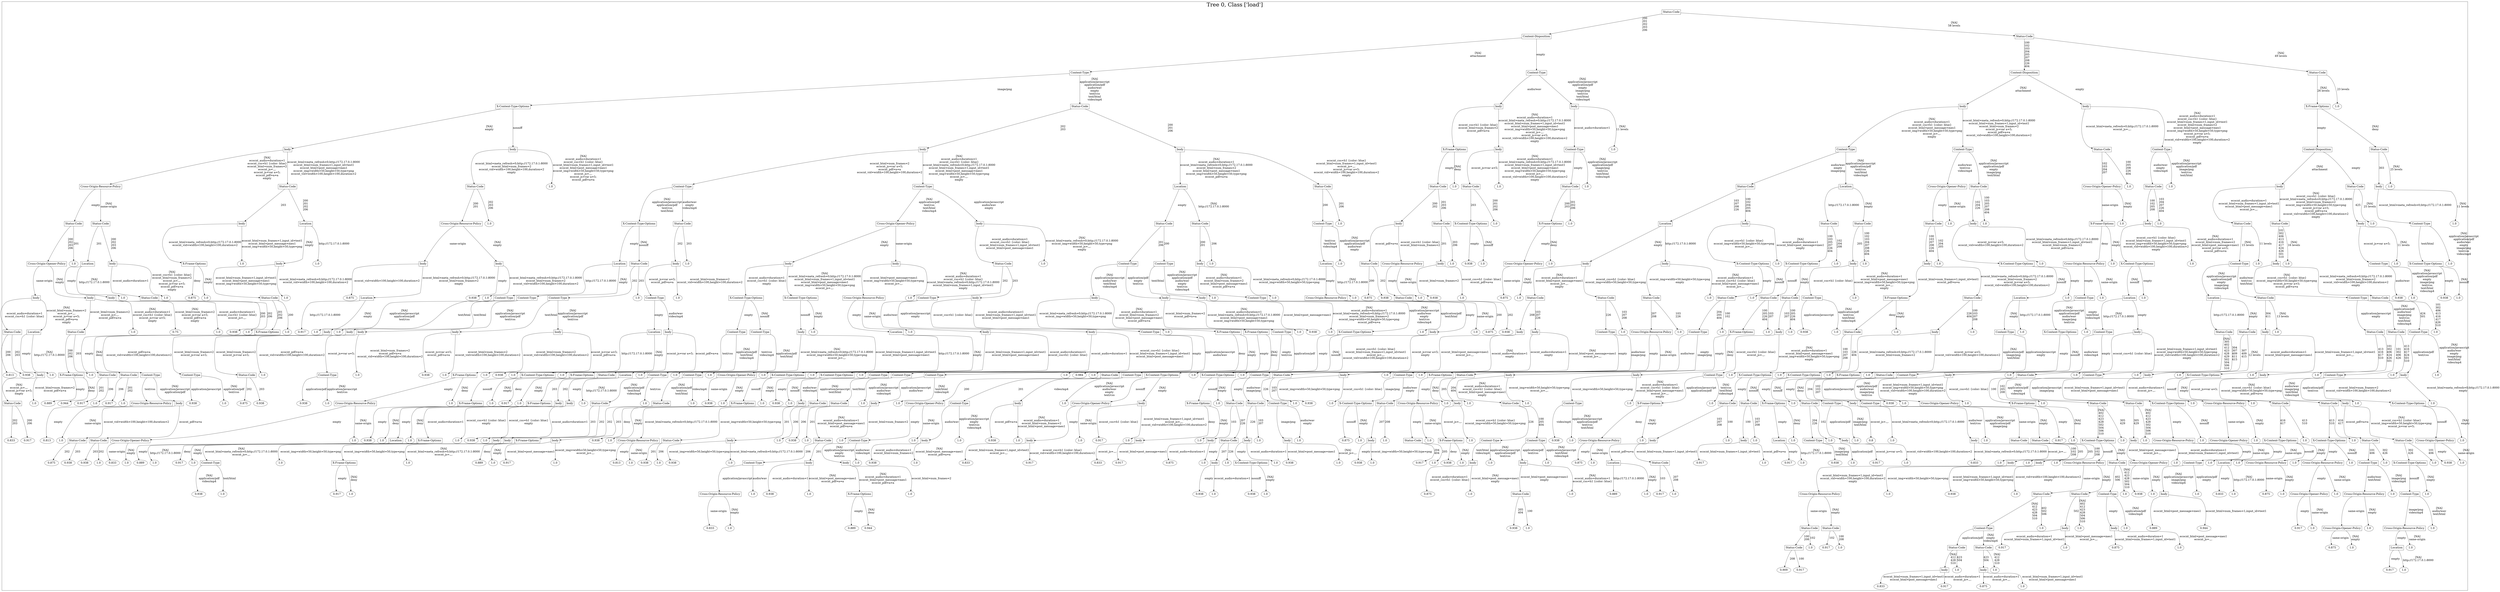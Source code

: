 /*
Generated by:
    http://https://github.com/h2oai/h2o-3/tree/master/h2o-genmodel/src/main/java/hex/genmodel/tools/PrintMojo.java
*/

/*
On a mac:

$ brew install graphviz
$ dot -Tpng file.gv -o file.png
$ open file.png
*/

digraph G {

subgraph cluster_0 {
/* Nodes */

/* Level 0 */
{
"SG_0_Node_0" [shape=box, fontsize=20, label="Status-Code"]
}

/* Level 1 */
{
"SG_0_Node_1" [shape=box, fontsize=20, label="Content-Disposition"]
"SG_0_Node_2" [shape=box, fontsize=20, label="Status-Code"]
}

/* Level 2 */
{
"SG_0_Node_3" [shape=box, fontsize=20, label="Content-Type"]
"SG_0_Node_4" [shape=box, fontsize=20, label="Content-Type"]
"SG_0_Node_5" [shape=box, fontsize=20, label="Content-Disposition"]
"SG_0_Node_6" [shape=box, fontsize=20, label="Status-Code"]
}

/* Level 3 */
{
"SG_0_Node_7" [shape=box, fontsize=20, label="X-Content-Type-Options"]
"SG_0_Node_8" [shape=box, fontsize=20, label="Status-Code"]
"SG_0_Node_9" [shape=box, fontsize=20, label="body"]
"SG_0_Node_10" [shape=box, fontsize=20, label="body"]
"SG_0_Node_11" [shape=box, fontsize=20, label="body"]
"SG_0_Node_12" [shape=box, fontsize=20, label="body"]
"SG_0_Node_13" [shape=box, fontsize=20, label="X-Frame-Options"]
"SG_0_Node_477" [fontsize=20, label="1.0"]
}

/* Level 4 */
{
"SG_0_Node_14" [shape=box, fontsize=20, label="body"]
"SG_0_Node_15" [shape=box, fontsize=20, label="body"]
"SG_0_Node_16" [shape=box, fontsize=20, label="body"]
"SG_0_Node_17" [shape=box, fontsize=20, label="body"]
"SG_0_Node_18" [shape=box, fontsize=20, label="X-Frame-Options"]
"SG_0_Node_19" [shape=box, fontsize=20, label="body"]
"SG_0_Node_20" [shape=box, fontsize=20, label="Content-Type"]
"SG_0_Node_478" [fontsize=20, label="1.0"]
"SG_0_Node_21" [shape=box, fontsize=20, label="Content-Type"]
"SG_0_Node_22" [shape=box, fontsize=20, label="Content-Type"]
"SG_0_Node_23" [shape=box, fontsize=20, label="Status-Code"]
"SG_0_Node_24" [shape=box, fontsize=20, label="Content-Type"]
"SG_0_Node_25" [shape=box, fontsize=20, label="Content-Disposition"]
"SG_0_Node_26" [shape=box, fontsize=20, label="Status-Code"]
}

/* Level 5 */
{
"SG_0_Node_27" [shape=box, fontsize=20, label="Cross-Origin-Resource-Policy"]
"SG_0_Node_28" [shape=box, fontsize=20, label="Status-Code"]
"SG_0_Node_29" [shape=box, fontsize=20, label="Status-Code"]
"SG_0_Node_479" [fontsize=20, label="1.0"]
"SG_0_Node_30" [shape=box, fontsize=20, label="Content-Type"]
"SG_0_Node_31" [shape=box, fontsize=20, label="Content-Type"]
"SG_0_Node_32" [shape=box, fontsize=20, label="Location"]
"SG_0_Node_33" [shape=box, fontsize=20, label="Status-Code"]
"SG_0_Node_34" [shape=box, fontsize=20, label="Status-Code"]
"SG_0_Node_480" [fontsize=20, label="1.0"]
"SG_0_Node_35" [shape=box, fontsize=20, label="Status-Code"]
"SG_0_Node_481" [fontsize=20, label="1.0"]
"SG_0_Node_36" [shape=box, fontsize=20, label="Status-Code"]
"SG_0_Node_482" [fontsize=20, label="1.0"]
"SG_0_Node_37" [shape=box, fontsize=20, label="Status-Code"]
"SG_0_Node_38" [shape=box, fontsize=20, label="Location"]
"SG_0_Node_39" [shape=box, fontsize=20, label="Cross-Origin-Opener-Policy"]
"SG_0_Node_40" [shape=box, fontsize=20, label="Status-Code"]
"SG_0_Node_41" [shape=box, fontsize=20, label="Cross-Origin-Opener-Policy"]
"SG_0_Node_483" [fontsize=20, label="1.0"]
"SG_0_Node_42" [shape=box, fontsize=20, label="Status-Code"]
"SG_0_Node_484" [fontsize=20, label="1.0"]
"SG_0_Node_43" [shape=box, fontsize=20, label="body"]
"SG_0_Node_44" [shape=box, fontsize=20, label="Status-Code"]
"SG_0_Node_45" [shape=box, fontsize=20, label="body"]
"SG_0_Node_485" [fontsize=20, label="1.0"]
}

/* Level 6 */
{
"SG_0_Node_46" [shape=box, fontsize=20, label="Status-Code"]
"SG_0_Node_47" [shape=box, fontsize=20, label="Status-Code"]
"SG_0_Node_48" [shape=box, fontsize=20, label="body"]
"SG_0_Node_49" [shape=box, fontsize=20, label="Location"]
"SG_0_Node_50" [shape=box, fontsize=20, label="Cross-Origin-Resource-Policy"]
"SG_0_Node_486" [fontsize=20, label="1.0"]
"SG_0_Node_51" [shape=box, fontsize=20, label="X-Content-Type-Options"]
"SG_0_Node_52" [shape=box, fontsize=20, label="Status-Code"]
"SG_0_Node_53" [shape=box, fontsize=20, label="Cross-Origin-Opener-Policy"]
"SG_0_Node_54" [shape=box, fontsize=20, label="body"]
"SG_0_Node_55" [shape=box, fontsize=20, label="Status-Code"]
"SG_0_Node_56" [shape=box, fontsize=20, label="Status-Code"]
"SG_0_Node_57" [shape=box, fontsize=20, label="Content-Type"]
"SG_0_Node_487" [fontsize=20, label="1.0"]
"SG_0_Node_58" [shape=box, fontsize=20, label="body"]
"SG_0_Node_59" [shape=box, fontsize=20, label="Status-Code"]
"SG_0_Node_60" [shape=box, fontsize=20, label="X-Content-Type-Options"]
"SG_0_Node_488" [fontsize=20, label="1.0"]
"SG_0_Node_61" [shape=box, fontsize=20, label="X-Frame-Options"]
"SG_0_Node_489" [fontsize=20, label="1.0"]
"SG_0_Node_62" [shape=box, fontsize=20, label="Location"]
"SG_0_Node_63" [shape=box, fontsize=20, label="body"]
"SG_0_Node_64" [shape=box, fontsize=20, label="Status-Code"]
"SG_0_Node_65" [shape=box, fontsize=20, label="Status-Code"]
"SG_0_Node_66" [shape=box, fontsize=20, label="Status-Code"]
"SG_0_Node_490" [fontsize=20, label="1.0"]
"SG_0_Node_67" [shape=box, fontsize=20, label="body"]
"SG_0_Node_491" [fontsize=20, label="1.0"]
"SG_0_Node_68" [shape=box, fontsize=20, label="X-Frame-Options"]
"SG_0_Node_492" [fontsize=20, label="1.0"]
"SG_0_Node_69" [shape=box, fontsize=20, label="body"]
"SG_0_Node_493" [fontsize=20, label="1.0"]
"SG_0_Node_70" [shape=box, fontsize=20, label="Status-Code"]
"SG_0_Node_71" [shape=box, fontsize=20, label="Status-Code"]
"SG_0_Node_72" [shape=box, fontsize=20, label="body"]
"SG_0_Node_494" [fontsize=20, label="1.0"]
"SG_0_Node_73" [shape=box, fontsize=20, label="Content-Type"]
"SG_0_Node_495" [fontsize=20, label="1.0"]
}

/* Level 7 */
{
"SG_0_Node_74" [shape=box, fontsize=20, label="Cross-Origin-Opener-Policy"]
"SG_0_Node_496" [fontsize=20, label="1.0"]
"SG_0_Node_75" [shape=box, fontsize=20, label="Location"]
"SG_0_Node_76" [shape=box, fontsize=20, label="body"]
"SG_0_Node_77" [shape=box, fontsize=20, label="X-Frame-Options"]
"SG_0_Node_497" [fontsize=20, label="1.0"]
"SG_0_Node_78" [shape=box, fontsize=20, label="body"]
"SG_0_Node_498" [fontsize=20, label="1.0"]
"SG_0_Node_79" [shape=box, fontsize=20, label="body"]
"SG_0_Node_80" [shape=box, fontsize=20, label="body"]
"SG_0_Node_81" [shape=box, fontsize=20, label="Location"]
"SG_0_Node_82" [shape=box, fontsize=20, label="Status-Code"]
"SG_0_Node_83" [shape=box, fontsize=20, label="body"]
"SG_0_Node_499" [fontsize=20, label="1.0"]
"SG_0_Node_84" [shape=box, fontsize=20, label="body"]
"SG_0_Node_85" [shape=box, fontsize=20, label="body"]
"SG_0_Node_86" [shape=box, fontsize=20, label="Status-Code"]
"SG_0_Node_500" [fontsize=20, label="1.0"]
"SG_0_Node_87" [shape=box, fontsize=20, label="Content-Type"]
"SG_0_Node_88" [shape=box, fontsize=20, label="Content-Type"]
"SG_0_Node_89" [shape=box, fontsize=20, label="body"]
"SG_0_Node_501" [fontsize=20, label="1.0"]
"SG_0_Node_90" [shape=box, fontsize=20, label="Location"]
"SG_0_Node_502" [fontsize=20, label="1.0"]
"SG_0_Node_91" [shape=box, fontsize=20, label="Status-Code"]
"SG_0_Node_92" [shape=box, fontsize=20, label="Cross-Origin-Resource-Policy"]
"SG_0_Node_93" [shape=box, fontsize=20, label="body"]
"SG_0_Node_503" [fontsize=20, label="1.0"]
"SG_0_Node_504" [fontsize=20, label="0.938"]
"SG_0_Node_505" [fontsize=20, label="1.0"]
"SG_0_Node_95" [shape=box, fontsize=20, label="Cross-Origin-Opener-Policy"]
"SG_0_Node_506" [fontsize=20, label="1.0"]
"SG_0_Node_96" [shape=box, fontsize=20, label="body"]
"SG_0_Node_97" [shape=box, fontsize=20, label="body"]
"SG_0_Node_98" [shape=box, fontsize=20, label="X-Content-Type-Options"]
"SG_0_Node_507" [fontsize=20, label="1.0"]
"SG_0_Node_99" [shape=box, fontsize=20, label="X-Content-Type-Options"]
"SG_0_Node_508" [fontsize=20, label="1.0"]
"SG_0_Node_100" [shape=box, fontsize=20, label="body"]
"SG_0_Node_509" [fontsize=20, label="1.0"]
"SG_0_Node_101" [shape=box, fontsize=20, label="body"]
"SG_0_Node_510" [fontsize=20, label="1.0"]
"SG_0_Node_102" [shape=box, fontsize=20, label="X-Content-Type-Options"]
"SG_0_Node_511" [fontsize=20, label="1.0"]
"SG_0_Node_103" [shape=box, fontsize=20, label="Cross-Origin-Resource-Policy"]
"SG_0_Node_512" [fontsize=20, label="1.0"]
"SG_0_Node_104" [shape=box, fontsize=20, label="X-Content-Type-Options"]
"SG_0_Node_513" [fontsize=20, label="1.0"]
"SG_0_Node_105" [shape=box, fontsize=20, label="Content-Type"]
"SG_0_Node_514" [fontsize=20, label="1.0"]
"SG_0_Node_106" [shape=box, fontsize=20, label="body"]
"SG_0_Node_515" [fontsize=20, label="1.0"]
"SG_0_Node_107" [shape=box, fontsize=20, label="Content-Type"]
"SG_0_Node_516" [fontsize=20, label="1.0"]
"SG_0_Node_108" [shape=box, fontsize=20, label="X-Content-Type-Options"]
"SG_0_Node_517" [fontsize=20, label="1.0"]
}

/* Level 8 */
{
"SG_0_Node_109" [shape=box, fontsize=20, label="body"]
"SG_0_Node_110" [shape=box, fontsize=20, label="body"]
"SG_0_Node_111" [shape=box, fontsize=20, label="body"]
"SG_0_Node_518" [fontsize=20, label="1.0"]
"SG_0_Node_112" [shape=box, fontsize=20, label="Status-Code"]
"SG_0_Node_519" [fontsize=20, label="1.0"]
"SG_0_Node_520" [fontsize=20, label="0.875"]
"SG_0_Node_521" [fontsize=20, label="1.0"]
"SG_0_Node_114" [shape=box, fontsize=20, label="Status-Code"]
"SG_0_Node_522" [fontsize=20, label="1.0"]
"SG_0_Node_523" [fontsize=20, label="0.875"]
"SG_0_Node_116" [shape=box, fontsize=20, label="Location"]
"SG_0_Node_524" [fontsize=20, label="0.938"]
"SG_0_Node_525" [fontsize=20, label="1.0"]
"SG_0_Node_118" [shape=box, fontsize=20, label="Content-Type"]
"SG_0_Node_119" [shape=box, fontsize=20, label="Content-Type"]
"SG_0_Node_120" [shape=box, fontsize=20, label="Content-Type"]
"SG_0_Node_526" [fontsize=20, label="1.0"]
"SG_0_Node_121" [shape=box, fontsize=20, label="Content-Type"]
"SG_0_Node_527" [fontsize=20, label="1.0"]
"SG_0_Node_122" [shape=box, fontsize=20, label="X-Content-Type-Options"]
"SG_0_Node_123" [shape=box, fontsize=20, label="X-Content-Type-Options"]
"SG_0_Node_124" [shape=box, fontsize=20, label="Cross-Origin-Resource-Policy"]
"SG_0_Node_528" [fontsize=20, label="1.0"]
"SG_0_Node_125" [shape=box, fontsize=20, label="Content-Type"]
"SG_0_Node_126" [shape=box, fontsize=20, label="body"]
"SG_0_Node_127" [shape=box, fontsize=20, label="body"]
"SG_0_Node_128" [shape=box, fontsize=20, label="body"]
"SG_0_Node_129" [shape=box, fontsize=20, label="body"]
"SG_0_Node_529" [fontsize=20, label="1.0"]
"SG_0_Node_130" [shape=box, fontsize=20, label="Content-Type"]
"SG_0_Node_530" [fontsize=20, label="1.0"]
"SG_0_Node_131" [shape=box, fontsize=20, label="Cross-Origin-Resource-Policy"]
"SG_0_Node_531" [fontsize=20, label="1.0"]
"SG_0_Node_532" [fontsize=20, label="0.875"]
"SG_0_Node_533" [fontsize=20, label="0.938"]
"SG_0_Node_134" [shape=box, fontsize=20, label="Status-Code"]
"SG_0_Node_534" [fontsize=20, label="1.0"]
"SG_0_Node_535" [fontsize=20, label="0.938"]
"SG_0_Node_536" [fontsize=20, label="1.0"]
"SG_0_Node_537" [fontsize=20, label="0.875"]
"SG_0_Node_538" [fontsize=20, label="1.0"]
"SG_0_Node_137" [shape=box, fontsize=20, label="Status-Code"]
"SG_0_Node_138" [shape=box, fontsize=20, label="Status-Code"]
"SG_0_Node_139" [shape=box, fontsize=20, label="Status-Code"]
"SG_0_Node_539" [fontsize=20, label="1.0"]
"SG_0_Node_140" [shape=box, fontsize=20, label="Status-Code"]
"SG_0_Node_540" [fontsize=20, label="1.0"]
"SG_0_Node_141" [shape=box, fontsize=20, label="Status-Code"]
"SG_0_Node_142" [shape=box, fontsize=20, label="Status-Code"]
"SG_0_Node_143" [shape=box, fontsize=20, label="Content-Type"]
"SG_0_Node_541" [fontsize=20, label="1.0"]
"SG_0_Node_144" [shape=box, fontsize=20, label="X-Frame-Options"]
"SG_0_Node_145" [shape=box, fontsize=20, label="Status-Code"]
"SG_0_Node_146" [shape=box, fontsize=20, label="Location"]
"SG_0_Node_542" [fontsize=20, label="1.0"]
"SG_0_Node_147" [shape=box, fontsize=20, label="Content-Type"]
"SG_0_Node_543" [fontsize=20, label="1.0"]
"SG_0_Node_148" [shape=box, fontsize=20, label="Location"]
"SG_0_Node_544" [fontsize=20, label="1.0"]
"SG_0_Node_149" [shape=box, fontsize=20, label="Location"]
"SG_0_Node_150" [shape=box, fontsize=20, label="Status-Code"]
"SG_0_Node_151" [shape=box, fontsize=20, label="Content-Type"]
"SG_0_Node_152" [shape=box, fontsize=20, label="Status-Code"]
"SG_0_Node_545" [fontsize=20, label="0.938"]
"SG_0_Node_546" [fontsize=20, label="1.0"]
"SG_0_Node_547" [fontsize=20, label="0.938"]
"SG_0_Node_548" [fontsize=20, label="1.0"]
}

/* Level 9 */
{
"SG_0_Node_155" [shape=box, fontsize=20, label="Status-Code"]
"SG_0_Node_156" [shape=box, fontsize=20, label="Location"]
"SG_0_Node_157" [shape=box, fontsize=20, label="Status-Code"]
"SG_0_Node_549" [fontsize=20, label="1.0"]
"SG_0_Node_550" [fontsize=20, label="0.75"]
"SG_0_Node_551" [fontsize=20, label="1.0"]
"SG_0_Node_552" [fontsize=20, label="0.938"]
"SG_0_Node_553" [fontsize=20, label="1.0"]
"SG_0_Node_160" [shape=box, fontsize=20, label="X-Frame-Options"]
"SG_0_Node_554" [fontsize=20, label="1.0"]
"SG_0_Node_555" [fontsize=20, label="0.917"]
"SG_0_Node_556" [fontsize=20, label="1.0"]
"SG_0_Node_162" [shape=box, fontsize=20, label="body"]
"SG_0_Node_557" [fontsize=20, label="1.0"]
"SG_0_Node_163" [shape=box, fontsize=20, label="body"]
"SG_0_Node_164" [shape=box, fontsize=20, label="body"]
"SG_0_Node_165" [shape=box, fontsize=20, label="body"]
"SG_0_Node_166" [shape=box, fontsize=20, label="body"]
"SG_0_Node_167" [shape=box, fontsize=20, label="Location"]
"SG_0_Node_168" [shape=box, fontsize=20, label="body"]
"SG_0_Node_169" [shape=box, fontsize=20, label="Content-Type"]
"SG_0_Node_170" [shape=box, fontsize=20, label="Content-Type"]
"SG_0_Node_171" [shape=box, fontsize=20, label="body"]
"SG_0_Node_558" [fontsize=20, label="1.0"]
"SG_0_Node_172" [shape=box, fontsize=20, label="Location"]
"SG_0_Node_559" [fontsize=20, label="1.0"]
"SG_0_Node_173" [shape=box, fontsize=20, label="body"]
"SG_0_Node_174" [shape=box, fontsize=20, label="body"]
"SG_0_Node_175" [shape=box, fontsize=20, label="Content-Type"]
"SG_0_Node_560" [fontsize=20, label="1.0"]
"SG_0_Node_176" [shape=box, fontsize=20, label="X-Frame-Options"]
"SG_0_Node_177" [shape=box, fontsize=20, label="X-Frame-Options"]
"SG_0_Node_178" [shape=box, fontsize=20, label="Content-Type"]
"SG_0_Node_561" [fontsize=20, label="1.0"]
"SG_0_Node_562" [fontsize=20, label="0.938"]
"SG_0_Node_563" [fontsize=20, label="1.0"]
"SG_0_Node_180" [shape=box, fontsize=20, label="X-Content-Type-Options"]
"SG_0_Node_564" [fontsize=20, label="1.0"]
"SG_0_Node_181" [shape=box, fontsize=20, label="body"]
"SG_0_Node_565" [fontsize=20, label="1.0"]
"SG_0_Node_566" [fontsize=20, label="0.875"]
"SG_0_Node_567" [fontsize=20, label="0.938"]
"SG_0_Node_184" [shape=box, fontsize=20, label="body"]
"SG_0_Node_185" [shape=box, fontsize=20, label="body"]
"SG_0_Node_186" [shape=box, fontsize=20, label="Content-Type"]
"SG_0_Node_568" [fontsize=20, label="1.0"]
"SG_0_Node_187" [shape=box, fontsize=20, label="Cross-Origin-Resource-Policy"]
"SG_0_Node_569" [fontsize=20, label="1.0"]
"SG_0_Node_188" [shape=box, fontsize=20, label="Content-Type"]
"SG_0_Node_570" [fontsize=20, label="1.0"]
"SG_0_Node_189" [shape=box, fontsize=20, label="X-Frame-Options"]
"SG_0_Node_571" [fontsize=20, label="1.0"]
"SG_0_Node_190" [shape=box, fontsize=20, label="body"]
"SG_0_Node_572" [fontsize=20, label="1.0"]
"SG_0_Node_573" [fontsize=20, label="0.938"]
"SG_0_Node_574" [fontsize=20, label="1.0"]
"SG_0_Node_192" [shape=box, fontsize=20, label="Status-Code"]
"SG_0_Node_575" [fontsize=20, label="1.0"]
"SG_0_Node_193" [shape=box, fontsize=20, label="body"]
"SG_0_Node_576" [fontsize=20, label="1.0"]
"SG_0_Node_194" [shape=box, fontsize=20, label="Content-Type"]
"SG_0_Node_577" [fontsize=20, label="1.0"]
"SG_0_Node_195" [shape=box, fontsize=20, label="X-Content-Type-Options"]
"SG_0_Node_578" [fontsize=20, label="1.0"]
"SG_0_Node_196" [shape=box, fontsize=20, label="Content-Type"]
"SG_0_Node_197" [shape=box, fontsize=20, label="body"]
"SG_0_Node_198" [shape=box, fontsize=20, label="Status-Code"]
"SG_0_Node_199" [shape=box, fontsize=20, label="Status-Code"]
"SG_0_Node_200" [shape=box, fontsize=20, label="body"]
"SG_0_Node_579" [fontsize=20, label="1.0"]
"SG_0_Node_201" [shape=box, fontsize=20, label="Status-Code"]
"SG_0_Node_202" [shape=box, fontsize=20, label="Status-Code"]
"SG_0_Node_203" [shape=box, fontsize=20, label="Content-Type"]
"SG_0_Node_580" [fontsize=20, label="1.0"]
}

/* Level 10 */
{
"SG_0_Node_581" [fontsize=20, label="0.813"]
"SG_0_Node_582" [fontsize=20, label="0.938"]
"SG_0_Node_206" [shape=box, fontsize=20, label="body"]
"SG_0_Node_583" [fontsize=20, label="1.0"]
"SG_0_Node_207" [shape=box, fontsize=20, label="X-Frame-Options"]
"SG_0_Node_584" [fontsize=20, label="1.0"]
"SG_0_Node_208" [shape=box, fontsize=20, label="Status-Code"]
"SG_0_Node_209" [shape=box, fontsize=20, label="Status-Code"]
"SG_0_Node_210" [shape=box, fontsize=20, label="Content-Type"]
"SG_0_Node_211" [shape=box, fontsize=20, label="Content-Type"]
"SG_0_Node_212" [shape=box, fontsize=20, label="Status-Code"]
"SG_0_Node_585" [fontsize=20, label="1.0"]
"SG_0_Node_213" [shape=box, fontsize=20, label="Content-Type"]
"SG_0_Node_586" [fontsize=20, label="1.0"]
"SG_0_Node_587" [fontsize=20, label="0.938"]
"SG_0_Node_588" [fontsize=20, label="1.0"]
"SG_0_Node_215" [shape=box, fontsize=20, label="X-Frame-Options"]
"SG_0_Node_589" [fontsize=20, label="1.0"]
"SG_0_Node_590" [fontsize=20, label="0.938"]
"SG_0_Node_591" [fontsize=20, label="1.0"]
"SG_0_Node_217" [shape=box, fontsize=20, label="X-Content-Type-Options"]
"SG_0_Node_592" [fontsize=20, label="1.0"]
"SG_0_Node_218" [shape=box, fontsize=20, label="X-Frame-Options"]
"SG_0_Node_219" [shape=box, fontsize=20, label="Status-Code"]
"SG_0_Node_220" [shape=box, fontsize=20, label="Location"]
"SG_0_Node_593" [fontsize=20, label="1.0"]
"SG_0_Node_221" [shape=box, fontsize=20, label="Content-Type"]
"SG_0_Node_594" [fontsize=20, label="1.0"]
"SG_0_Node_222" [shape=box, fontsize=20, label="Content-Type"]
"SG_0_Node_595" [fontsize=20, label="1.0"]
"SG_0_Node_223" [shape=box, fontsize=20, label="Cross-Origin-Opener-Policy"]
"SG_0_Node_596" [fontsize=20, label="1.0"]
"SG_0_Node_224" [shape=box, fontsize=20, label="X-Content-Type-Options"]
"SG_0_Node_597" [fontsize=20, label="1.0"]
"SG_0_Node_225" [shape=box, fontsize=20, label="X-Content-Type-Options"]
"SG_0_Node_598" [fontsize=20, label="1.0"]
"SG_0_Node_226" [shape=box, fontsize=20, label="Content-Type"]
"SG_0_Node_227" [shape=box, fontsize=20, label="Content-Type"]
"SG_0_Node_228" [shape=box, fontsize=20, label="Content-Type"]
"SG_0_Node_599" [fontsize=20, label="1.0"]
"SG_0_Node_600" [fontsize=20, label="0.984"]
"SG_0_Node_601" [fontsize=20, label="1.0"]
"SG_0_Node_230" [shape=box, fontsize=20, label="Status-Code"]
"SG_0_Node_231" [shape=box, fontsize=20, label="Content-Type"]
"SG_0_Node_232" [shape=box, fontsize=20, label="X-Content-Type-Options"]
"SG_0_Node_602" [fontsize=20, label="1.0"]
"SG_0_Node_233" [shape=box, fontsize=20, label="X-Content-Type-Options"]
"SG_0_Node_603" [fontsize=20, label="1.0"]
"SG_0_Node_234" [shape=box, fontsize=20, label="Content-Type"]
"SG_0_Node_235" [shape=box, fontsize=20, label="Status-Code"]
"SG_0_Node_236" [shape=box, fontsize=20, label="body"]
"SG_0_Node_604" [fontsize=20, label="1.0"]
"SG_0_Node_237" [shape=box, fontsize=20, label="Content-Type"]
"SG_0_Node_605" [fontsize=20, label="1.0"]
"SG_0_Node_238" [shape=box, fontsize=20, label="X-Frame-Options"]
"SG_0_Node_239" [shape=box, fontsize=20, label="Status-Code"]
"SG_0_Node_240" [shape=box, fontsize=20, label="body"]
"SG_0_Node_241" [shape=box, fontsize=20, label="body"]
"SG_0_Node_242" [shape=box, fontsize=20, label="Content-Type"]
"SG_0_Node_606" [fontsize=20, label="1.0"]
"SG_0_Node_243" [shape=box, fontsize=20, label="X-Content-Type-Options"]
"SG_0_Node_607" [fontsize=20, label="1.0"]
"SG_0_Node_244" [shape=box, fontsize=20, label="X-Content-Type-Options"]
"SG_0_Node_608" [fontsize=20, label="1.0"]
"SG_0_Node_245" [shape=box, fontsize=20, label="X-Frame-Options"]
"SG_0_Node_609" [fontsize=20, label="1.0"]
"SG_0_Node_246" [shape=box, fontsize=20, label="Status-Code"]
"SG_0_Node_247" [shape=box, fontsize=20, label="Content-Type"]
"SG_0_Node_248" [shape=box, fontsize=20, label="body"]
"SG_0_Node_610" [fontsize=20, label="1.0"]
"SG_0_Node_249" [shape=box, fontsize=20, label="Status-Code"]
"SG_0_Node_611" [fontsize=20, label="1.0"]
"SG_0_Node_250" [shape=box, fontsize=20, label="Content-Type"]
"SG_0_Node_612" [fontsize=20, label="1.0"]
"SG_0_Node_251" [shape=box, fontsize=20, label="body"]
"SG_0_Node_613" [fontsize=20, label="1.0"]
"SG_0_Node_252" [shape=box, fontsize=20, label="X-Content-Type-Options"]
"SG_0_Node_614" [fontsize=20, label="1.0"]
"SG_0_Node_253" [shape=box, fontsize=20, label="body"]
"SG_0_Node_615" [fontsize=20, label="1.0"]
"SG_0_Node_254" [shape=box, fontsize=20, label="Content-Type"]
"SG_0_Node_616" [fontsize=20, label="1.0"]
"SG_0_Node_255" [shape=box, fontsize=20, label="body"]
"SG_0_Node_617" [fontsize=20, label="1.0"]
}

/* Level 11 */
{
"SG_0_Node_256" [shape=box, fontsize=20, label="Status-Code"]
"SG_0_Node_618" [fontsize=20, label="1.0"]
"SG_0_Node_619" [fontsize=20, label="0.889"]
"SG_0_Node_620" [fontsize=20, label="0.944"]
"SG_0_Node_621" [fontsize=20, label="0.917"]
"SG_0_Node_622" [fontsize=20, label="1.0"]
"SG_0_Node_623" [fontsize=20, label="0.917"]
"SG_0_Node_624" [fontsize=20, label="1.0"]
"SG_0_Node_261" [shape=box, fontsize=20, label="Cross-Origin-Resource-Policy"]
"SG_0_Node_262" [shape=box, fontsize=20, label="body"]
"SG_0_Node_625" [fontsize=20, label="0.938"]
"SG_0_Node_626" [fontsize=20, label="1.0"]
"SG_0_Node_627" [fontsize=20, label="0.875"]
"SG_0_Node_628" [fontsize=20, label="0.938"]
"SG_0_Node_629" [fontsize=20, label="0.938"]
"SG_0_Node_630" [fontsize=20, label="1.0"]
"SG_0_Node_267" [shape=box, fontsize=20, label="Cross-Origin-Resource-Policy"]
"SG_0_Node_631" [fontsize=20, label="1.0"]
"SG_0_Node_268" [shape=box, fontsize=20, label="X-Frame-Options"]
"SG_0_Node_632" [fontsize=20, label="1.0"]
"SG_0_Node_633" [fontsize=20, label="0.917"]
"SG_0_Node_634" [fontsize=20, label="1.0"]
"SG_0_Node_270" [shape=box, fontsize=20, label="X-Frame-Options"]
"SG_0_Node_271" [shape=box, fontsize=20, label="body"]
"SG_0_Node_272" [shape=box, fontsize=20, label="body"]
"SG_0_Node_635" [fontsize=20, label="1.0"]
"SG_0_Node_273" [shape=box, fontsize=20, label="Status-Code"]
"SG_0_Node_636" [fontsize=20, label="1.0"]
"SG_0_Node_274" [shape=box, fontsize=20, label="Status-Code"]
"SG_0_Node_637" [fontsize=20, label="1.0"]
"SG_0_Node_638" [fontsize=20, label="0.938"]
"SG_0_Node_639" [fontsize=20, label="1.0"]
"SG_0_Node_276" [shape=box, fontsize=20, label="X-Frame-Options"]
"SG_0_Node_640" [fontsize=20, label="1.0"]
"SG_0_Node_641" [fontsize=20, label="0.938"]
"SG_0_Node_642" [fontsize=20, label="1.0"]
"SG_0_Node_278" [shape=box, fontsize=20, label="body"]
"SG_0_Node_279" [shape=box, fontsize=20, label="Status-Code"]
"SG_0_Node_280" [shape=box, fontsize=20, label="Status-Code"]
"SG_0_Node_643" [fontsize=20, label="1.0"]
"SG_0_Node_281" [shape=box, fontsize=20, label="body"]
"SG_0_Node_644" [fontsize=20, label="1.0"]
"SG_0_Node_282" [shape=box, fontsize=20, label="Cross-Origin-Opener-Policy"]
"SG_0_Node_283" [shape=box, fontsize=20, label="Content-Type"]
"SG_0_Node_284" [shape=box, fontsize=20, label="body"]
"SG_0_Node_645" [fontsize=20, label="1.0"]
"SG_0_Node_285" [shape=box, fontsize=20, label="Cross-Origin-Opener-Policy"]
"SG_0_Node_286" [shape=box, fontsize=20, label="body"]
"SG_0_Node_287" [shape=box, fontsize=20, label="X-Frame-Options"]
"SG_0_Node_646" [fontsize=20, label="1.0"]
"SG_0_Node_288" [shape=box, fontsize=20, label="Status-Code"]
"SG_0_Node_289" [shape=box, fontsize=20, label="Status-Code"]
"SG_0_Node_290" [shape=box, fontsize=20, label="Content-Type"]
"SG_0_Node_647" [fontsize=20, label="1.0"]
"SG_0_Node_648" [fontsize=20, label="0.938"]
"SG_0_Node_649" [fontsize=20, label="1.0"]
"SG_0_Node_292" [shape=box, fontsize=20, label="X-Content-Type-Options"]
"SG_0_Node_293" [shape=box, fontsize=20, label="Status-Code"]
"SG_0_Node_294" [shape=box, fontsize=20, label="Cross-Origin-Resource-Policy"]
"SG_0_Node_650" [fontsize=20, label="1.0"]
"SG_0_Node_295" [shape=box, fontsize=20, label="body"]
"SG_0_Node_651" [fontsize=20, label="1.0"]
"SG_0_Node_296" [shape=box, fontsize=20, label="Status-Code"]
"SG_0_Node_652" [fontsize=20, label="1.0"]
"SG_0_Node_297" [shape=box, fontsize=20, label="Content-Type"]
"SG_0_Node_653" [fontsize=20, label="1.0"]
"SG_0_Node_298" [shape=box, fontsize=20, label="X-Frame-Options"]
"SG_0_Node_654" [fontsize=20, label="1.0"]
"SG_0_Node_299" [shape=box, fontsize=20, label="Status-Code"]
"SG_0_Node_300" [shape=box, fontsize=20, label="Status-Code"]
"SG_0_Node_301" [shape=box, fontsize=20, label="X-Frame-Options"]
"SG_0_Node_655" [fontsize=20, label="1.0"]
"SG_0_Node_302" [shape=box, fontsize=20, label="Status-Code"]
"SG_0_Node_303" [shape=box, fontsize=20, label="Content-Type"]
"SG_0_Node_304" [shape=box, fontsize=20, label="body"]
"SG_0_Node_305" [shape=box, fontsize=20, label="Content-Type"]
"SG_0_Node_656" [fontsize=20, label="0.938"]
"SG_0_Node_657" [fontsize=20, label="1.0"]
"SG_0_Node_307" [shape=box, fontsize=20, label="Cross-Origin-Opener-Policy"]
"SG_0_Node_658" [fontsize=20, label="1.0"]
"SG_0_Node_308" [shape=box, fontsize=20, label="X-Frame-Options"]
"SG_0_Node_659" [fontsize=20, label="1.0"]
"SG_0_Node_309" [shape=box, fontsize=20, label="Status-Code"]
"SG_0_Node_310" [shape=box, fontsize=20, label="Status-Code"]
"SG_0_Node_311" [shape=box, fontsize=20, label="X-Content-Type-Options"]
"SG_0_Node_660" [fontsize=20, label="1.0"]
"SG_0_Node_312" [shape=box, fontsize=20, label="Cross-Origin-Resource-Policy"]
"SG_0_Node_661" [fontsize=20, label="1.0"]
"SG_0_Node_313" [shape=box, fontsize=20, label="Status-Code"]
"SG_0_Node_314" [shape=box, fontsize=20, label="Status-Code"]
"SG_0_Node_315" [shape=box, fontsize=20, label="body"]
"SG_0_Node_662" [fontsize=20, label="1.0"]
"SG_0_Node_316" [shape=box, fontsize=20, label="X-Content-Type-Options"]
"SG_0_Node_663" [fontsize=20, label="1.0"]
}

/* Level 12 */
{
"SG_0_Node_664" [fontsize=20, label="0.833"]
"SG_0_Node_665" [fontsize=20, label="0.917"]
"SG_0_Node_666" [fontsize=20, label="0.813"]
"SG_0_Node_667" [fontsize=20, label="1.0"]
"SG_0_Node_320" [shape=box, fontsize=20, label="Status-Code"]
"SG_0_Node_321" [shape=box, fontsize=20, label="Status-Code"]
"SG_0_Node_322" [shape=box, fontsize=20, label="Cross-Origin-Opener-Policy"]
"SG_0_Node_668" [fontsize=20, label="1.0"]
"SG_0_Node_669" [fontsize=20, label="0.938"]
"SG_0_Node_670" [fontsize=20, label="1.0"]
"SG_0_Node_324" [shape=box, fontsize=20, label="Location"]
"SG_0_Node_671" [fontsize=20, label="1.0"]
"SG_0_Node_325" [shape=box, fontsize=20, label="X-Frame-Options"]
"SG_0_Node_672" [fontsize=20, label="1.0"]
"SG_0_Node_673" [fontsize=20, label="0.938"]
"SG_0_Node_674" [fontsize=20, label="1.0"]
"SG_0_Node_327" [shape=box, fontsize=20, label="body"]
"SG_0_Node_328" [shape=box, fontsize=20, label="body"]
"SG_0_Node_329" [shape=box, fontsize=20, label="X-Frame-Options"]
"SG_0_Node_330" [shape=box, fontsize=20, label="body"]
"SG_0_Node_675" [fontsize=20, label="0.938"]
"SG_0_Node_676" [fontsize=20, label="1.0"]
"SG_0_Node_332" [shape=box, fontsize=20, label="Cross-Origin-Resource-Policy"]
"SG_0_Node_333" [shape=box, fontsize=20, label="Status-Code"]
"SG_0_Node_334" [shape=box, fontsize=20, label="body"]
"SG_0_Node_677" [fontsize=20, label="1.0"]
"SG_0_Node_678" [fontsize=20, label="0.938"]
"SG_0_Node_679" [fontsize=20, label="1.0"]
"SG_0_Node_336" [shape=box, fontsize=20, label="Status-Code"]
"SG_0_Node_680" [fontsize=20, label="1.0"]
"SG_0_Node_337" [shape=box, fontsize=20, label="Content-Type"]
"SG_0_Node_681" [fontsize=20, label="1.0"]
"SG_0_Node_338" [shape=box, fontsize=20, label="body"]
"SG_0_Node_682" [fontsize=20, label="1.0"]
"SG_0_Node_683" [fontsize=20, label="0.938"]
"SG_0_Node_684" [fontsize=20, label="1.0"]
"SG_0_Node_340" [shape=box, fontsize=20, label="body"]
"SG_0_Node_685" [fontsize=20, label="1.0"]
"SG_0_Node_686" [fontsize=20, label="0.917"]
"SG_0_Node_687" [fontsize=20, label="1.0"]
"SG_0_Node_342" [shape=box, fontsize=20, label="body"]
"SG_0_Node_688" [fontsize=20, label="1.0"]
"SG_0_Node_343" [shape=box, fontsize=20, label="body"]
"SG_0_Node_344" [shape=box, fontsize=20, label="Status-Code"]
"SG_0_Node_345" [shape=box, fontsize=20, label="body"]
"SG_0_Node_689" [fontsize=20, label="1.0"]
"SG_0_Node_346" [shape=box, fontsize=20, label="body"]
"SG_0_Node_690" [fontsize=20, label="1.0"]
"SG_0_Node_691" [fontsize=20, label="0.875"]
"SG_0_Node_692" [fontsize=20, label="1.0"]
"SG_0_Node_348" [shape=box, fontsize=20, label="body"]
"SG_0_Node_693" [fontsize=20, label="1.0"]
"SG_0_Node_349" [shape=box, fontsize=20, label="Status-Code"]
"SG_0_Node_694" [fontsize=20, label="1.0"]
"SG_0_Node_350" [shape=box, fontsize=20, label="X-Frame-Options"]
"SG_0_Node_695" [fontsize=20, label="1.0"]
"SG_0_Node_351" [shape=box, fontsize=20, label="Content-Type"]
"SG_0_Node_352" [shape=box, fontsize=20, label="Content-Type"]
"SG_0_Node_696" [fontsize=20, label="0.938"]
"SG_0_Node_697" [fontsize=20, label="1.0"]
"SG_0_Node_354" [shape=box, fontsize=20, label="Cross-Origin-Resource-Policy"]
"SG_0_Node_698" [fontsize=20, label="1.0"]
"SG_0_Node_355" [shape=box, fontsize=20, label="body"]
"SG_0_Node_699" [fontsize=20, label="1.0"]
"SG_0_Node_356" [shape=box, fontsize=20, label="body"]
"SG_0_Node_700" [fontsize=20, label="1.0"]
"SG_0_Node_357" [shape=box, fontsize=20, label="Location"]
"SG_0_Node_701" [fontsize=20, label="1.0"]
"SG_0_Node_358" [shape=box, fontsize=20, label="Content-Type"]
"SG_0_Node_702" [fontsize=20, label="1.0"]
"SG_0_Node_359" [shape=box, fontsize=20, label="body"]
"SG_0_Node_703" [fontsize=20, label="1.0"]
"SG_0_Node_704" [fontsize=20, label="0.8"]
"SG_0_Node_705" [fontsize=20, label="1.0"]
"SG_0_Node_361" [shape=box, fontsize=20, label="body"]
"SG_0_Node_706" [fontsize=20, label="1.0"]
"SG_0_Node_362" [shape=box, fontsize=20, label="Status-Code"]
"SG_0_Node_363" [shape=box, fontsize=20, label="Status-Code"]
"SG_0_Node_707" [fontsize=20, label="0.917"]
"SG_0_Node_708" [fontsize=20, label="1.0"]
"SG_0_Node_365" [shape=box, fontsize=20, label="X-Content-Type-Options"]
"SG_0_Node_709" [fontsize=20, label="1.0"]
"SG_0_Node_366" [shape=box, fontsize=20, label="body"]
"SG_0_Node_710" [fontsize=20, label="1.0"]
"SG_0_Node_367" [shape=box, fontsize=20, label="Cross-Origin-Resource-Policy"]
"SG_0_Node_711" [fontsize=20, label="1.0"]
"SG_0_Node_368" [shape=box, fontsize=20, label="Cross-Origin-Opener-Policy"]
"SG_0_Node_712" [fontsize=20, label="1.0"]
"SG_0_Node_369" [shape=box, fontsize=20, label="X-Content-Type-Options"]
"SG_0_Node_713" [fontsize=20, label="1.0"]
"SG_0_Node_370" [shape=box, fontsize=20, label="X-Content-Type-Options"]
"SG_0_Node_714" [fontsize=20, label="1.0"]
"SG_0_Node_371" [shape=box, fontsize=20, label="Status-Code"]
"SG_0_Node_372" [shape=box, fontsize=20, label="Status-Code"]
"SG_0_Node_373" [shape=box, fontsize=20, label="Cross-Origin-Opener-Policy"]
"SG_0_Node_715" [fontsize=20, label="1.0"]
}

/* Level 13 */
{
"SG_0_Node_716" [fontsize=20, label="0.875"]
"SG_0_Node_717" [fontsize=20, label="0.938"]
"SG_0_Node_718" [fontsize=20, label="0.938"]
"SG_0_Node_719" [fontsize=20, label="1.0"]
"SG_0_Node_720" [fontsize=20, label="0.833"]
"SG_0_Node_721" [fontsize=20, label="1.0"]
"SG_0_Node_722" [fontsize=20, label="0.889"]
"SG_0_Node_723" [fontsize=20, label="1.0"]
"SG_0_Node_724" [fontsize=20, label="0.917"]
"SG_0_Node_725" [fontsize=20, label="1.0"]
"SG_0_Node_380" [shape=box, fontsize=20, label="Content-Type"]
"SG_0_Node_726" [fontsize=20, label="1.0"]
"SG_0_Node_381" [shape=box, fontsize=20, label="X-Frame-Options"]
"SG_0_Node_727" [fontsize=20, label="1.0"]
"SG_0_Node_728" [fontsize=20, label="0.889"]
"SG_0_Node_729" [fontsize=20, label="1.0"]
"SG_0_Node_730" [fontsize=20, label="0.917"]
"SG_0_Node_731" [fontsize=20, label="1.0"]
"SG_0_Node_732" [fontsize=20, label="0.813"]
"SG_0_Node_733" [fontsize=20, label="1.0"]
"SG_0_Node_734" [fontsize=20, label="0.938"]
"SG_0_Node_735" [fontsize=20, label="1.0"]
"SG_0_Node_736" [fontsize=20, label="0.938"]
"SG_0_Node_737" [fontsize=20, label="1.0"]
"SG_0_Node_387" [shape=box, fontsize=20, label="Content-Type"]
"SG_0_Node_388" [shape=box, fontsize=20, label="body"]
"SG_0_Node_389" [shape=box, fontsize=20, label="body"]
"SG_0_Node_738" [fontsize=20, label="1.0"]
"SG_0_Node_739" [fontsize=20, label="0.938"]
"SG_0_Node_740" [fontsize=20, label="1.0"]
"SG_0_Node_741" [fontsize=20, label="0.833"]
"SG_0_Node_742" [fontsize=20, label="0.917"]
"SG_0_Node_743" [fontsize=20, label="0.833"]
"SG_0_Node_744" [fontsize=20, label="0.917"]
"SG_0_Node_745" [fontsize=20, label="0.875"]
"SG_0_Node_746" [fontsize=20, label="1.0"]
"SG_0_Node_396" [shape=box, fontsize=20, label="body"]
"SG_0_Node_747" [fontsize=20, label="1.0"]
"SG_0_Node_397" [shape=box, fontsize=20, label="X-Content-Type-Options"]
"SG_0_Node_748" [fontsize=20, label="1.0"]
"SG_0_Node_749" [fontsize=20, label="0.938"]
"SG_0_Node_750" [fontsize=20, label="1.0"]
"SG_0_Node_751" [fontsize=20, label="0.938"]
"SG_0_Node_752" [fontsize=20, label="1.0"]
"SG_0_Node_753" [fontsize=20, label="0.917"]
"SG_0_Node_754" [fontsize=20, label="1.0"]
"SG_0_Node_755" [fontsize=20, label="0.938"]
"SG_0_Node_756" [fontsize=20, label="1.0"]
"SG_0_Node_402" [shape=box, fontsize=20, label="body"]
"SG_0_Node_757" [fontsize=20, label="1.0"]
"SG_0_Node_403" [shape=box, fontsize=20, label="body"]
"SG_0_Node_758" [fontsize=20, label="1.0"]
"SG_0_Node_759" [fontsize=20, label="0.875"]
"SG_0_Node_760" [fontsize=20, label="1.0"]
"SG_0_Node_405" [shape=box, fontsize=20, label="Location"]
"SG_0_Node_406" [shape=box, fontsize=20, label="Status-Code"]
"SG_0_Node_761" [fontsize=20, label="0.917"]
"SG_0_Node_762" [fontsize=20, label="1.0"]
"SG_0_Node_763" [fontsize=20, label="0.917"]
"SG_0_Node_764" [fontsize=20, label="1.0"]
"SG_0_Node_765" [fontsize=20, label="0.938"]
"SG_0_Node_766" [fontsize=20, label="1.0"]
"SG_0_Node_767" [fontsize=20, label="0.917"]
"SG_0_Node_768" [fontsize=20, label="1.0"]
"SG_0_Node_769" [fontsize=20, label="0.833"]
"SG_0_Node_770" [fontsize=20, label="1.0"]
"SG_0_Node_412" [shape=box, fontsize=20, label="body"]
"SG_0_Node_771" [fontsize=20, label="1.0"]
"SG_0_Node_413" [shape=box, fontsize=20, label="body"]
"SG_0_Node_772" [fontsize=20, label="1.0"]
"SG_0_Node_414" [shape=box, fontsize=20, label="Cross-Origin-Resource-Policy"]
"SG_0_Node_415" [shape=box, fontsize=20, label="Status-Code"]
"SG_0_Node_416" [shape=box, fontsize=20, label="Cross-Origin-Opener-Policy"]
"SG_0_Node_773" [fontsize=20, label="1.0"]
"SG_0_Node_417" [shape=box, fontsize=20, label="Content-Type"]
"SG_0_Node_774" [fontsize=20, label="1.0"]
"SG_0_Node_418" [shape=box, fontsize=20, label="Location"]
"SG_0_Node_775" [fontsize=20, label="1.0"]
"SG_0_Node_419" [shape=box, fontsize=20, label="Cross-Origin-Resource-Policy"]
"SG_0_Node_776" [fontsize=20, label="1.0"]
"SG_0_Node_420" [shape=box, fontsize=20, label="Cross-Origin-Resource-Policy"]
"SG_0_Node_777" [fontsize=20, label="1.0"]
"SG_0_Node_421" [shape=box, fontsize=20, label="Content-Type"]
"SG_0_Node_778" [fontsize=20, label="1.0"]
"SG_0_Node_422" [shape=box, fontsize=20, label="X-Content-Type-Options"]
"SG_0_Node_779" [fontsize=20, label="1.0"]
"SG_0_Node_780" [fontsize=20, label="0.938"]
"SG_0_Node_781" [fontsize=20, label="1.0"]
}

/* Level 14 */
{
"SG_0_Node_782" [fontsize=20, label="0.938"]
"SG_0_Node_783" [fontsize=20, label="1.0"]
"SG_0_Node_784" [fontsize=20, label="0.917"]
"SG_0_Node_785" [fontsize=20, label="1.0"]
"SG_0_Node_426" [shape=box, fontsize=20, label="Cross-Origin-Resource-Policy"]
"SG_0_Node_786" [fontsize=20, label="1.0"]
"SG_0_Node_787" [fontsize=20, label="0.938"]
"SG_0_Node_788" [fontsize=20, label="1.0"]
"SG_0_Node_428" [shape=box, fontsize=20, label="X-Frame-Options"]
"SG_0_Node_789" [fontsize=20, label="1.0"]
"SG_0_Node_790" [fontsize=20, label="0.938"]
"SG_0_Node_791" [fontsize=20, label="1.0"]
"SG_0_Node_792" [fontsize=20, label="0.938"]
"SG_0_Node_793" [fontsize=20, label="1.0"]
"SG_0_Node_794" [fontsize=20, label="0.875"]
"SG_0_Node_795" [fontsize=20, label="1.0"]
"SG_0_Node_432" [shape=box, fontsize=20, label="Status-Code"]
"SG_0_Node_796" [fontsize=20, label="1.0"]
"SG_0_Node_797" [fontsize=20, label="0.889"]
"SG_0_Node_798" [fontsize=20, label="1.0"]
"SG_0_Node_799" [fontsize=20, label="0.917"]
"SG_0_Node_800" [fontsize=20, label="1.0"]
"SG_0_Node_435" [shape=box, fontsize=20, label="Cross-Origin-Resource-Policy"]
"SG_0_Node_801" [fontsize=20, label="1.0"]
"SG_0_Node_802" [fontsize=20, label="0.938"]
"SG_0_Node_803" [fontsize=20, label="1.0"]
"SG_0_Node_437" [shape=box, fontsize=20, label="Status-Code"]
"SG_0_Node_438" [shape=box, fontsize=20, label="Status-Code"]
"SG_0_Node_439" [shape=box, fontsize=20, label="Content-Type"]
"SG_0_Node_804" [fontsize=20, label="1.0"]
"SG_0_Node_805" [fontsize=20, label="0.938"]
"SG_0_Node_806" [fontsize=20, label="1.0"]
"SG_0_Node_441" [shape=box, fontsize=20, label="body"]
"SG_0_Node_807" [fontsize=20, label="1.0"]
"SG_0_Node_808" [fontsize=20, label="0.833"]
"SG_0_Node_809" [fontsize=20, label="1.0"]
"SG_0_Node_810" [fontsize=20, label="0.875"]
"SG_0_Node_811" [fontsize=20, label="1.0"]
"SG_0_Node_444" [shape=box, fontsize=20, label="Cross-Origin-Opener-Policy"]
"SG_0_Node_812" [fontsize=20, label="1.0"]
"SG_0_Node_445" [shape=box, fontsize=20, label="Cross-Origin-Resource-Policy"]
"SG_0_Node_813" [fontsize=20, label="1.0"]
"SG_0_Node_446" [shape=box, fontsize=20, label="Content-Type"]
"SG_0_Node_814" [fontsize=20, label="1.0"]
}

/* Level 15 */
{
"SG_0_Node_815" [fontsize=20, label="0.833"]
"SG_0_Node_816" [fontsize=20, label="1.0"]
"SG_0_Node_817" [fontsize=20, label="0.889"]
"SG_0_Node_818" [fontsize=20, label="0.944"]
"SG_0_Node_819" [fontsize=20, label="0.938"]
"SG_0_Node_820" [fontsize=20, label="1.0"]
"SG_0_Node_451" [shape=box, fontsize=20, label="Status-Code"]
"SG_0_Node_452" [shape=box, fontsize=20, label="Status-Code"]
"SG_0_Node_453" [shape=box, fontsize=20, label="Content-Type"]
"SG_0_Node_821" [fontsize=20, label="1.0"]
"SG_0_Node_454" [shape=box, fontsize=20, label="body"]
"SG_0_Node_822" [fontsize=20, label="1.0"]
"SG_0_Node_455" [shape=box, fontsize=20, label="body"]
"SG_0_Node_823" [fontsize=20, label="1.0"]
"SG_0_Node_824" [fontsize=20, label="0.889"]
"SG_0_Node_825" [fontsize=20, label="0.944"]
"SG_0_Node_826" [fontsize=20, label="0.917"]
"SG_0_Node_827" [fontsize=20, label="1.0"]
"SG_0_Node_459" [shape=box, fontsize=20, label="Cross-Origin-Opener-Policy"]
"SG_0_Node_828" [fontsize=20, label="1.0"]
"SG_0_Node_460" [shape=box, fontsize=20, label="Cross-Origin-Resource-Policy"]
"SG_0_Node_829" [fontsize=20, label="1.0"]
}

/* Level 16 */
{
"SG_0_Node_461" [shape=box, fontsize=20, label="Status-Code"]
"SG_0_Node_830" [fontsize=20, label="1.0"]
"SG_0_Node_831" [fontsize=20, label="0.917"]
"SG_0_Node_832" [fontsize=20, label="1.0"]
"SG_0_Node_463" [shape=box, fontsize=20, label="Status-Code"]
"SG_0_Node_464" [shape=box, fontsize=20, label="Status-Code"]
"SG_0_Node_833" [fontsize=20, label="0.917"]
"SG_0_Node_834" [fontsize=20, label="1.0"]
"SG_0_Node_835" [fontsize=20, label="0.875"]
"SG_0_Node_836" [fontsize=20, label="1.0"]
"SG_0_Node_837" [fontsize=20, label="0.875"]
"SG_0_Node_838" [fontsize=20, label="1.0"]
"SG_0_Node_468" [shape=box, fontsize=20, label="Location"]
"SG_0_Node_839" [fontsize=20, label="1.0"]
}

/* Level 17 */
{
"SG_0_Node_840" [fontsize=20, label="0.909"]
"SG_0_Node_841" [fontsize=20, label="0.917"]
"SG_0_Node_471" [shape=box, fontsize=20, label="body"]
"SG_0_Node_842" [fontsize=20, label="1.0"]
"SG_0_Node_472" [shape=box, fontsize=20, label="body"]
"SG_0_Node_843" [fontsize=20, label="1.0"]
"SG_0_Node_844" [fontsize=20, label="0.917"]
"SG_0_Node_845" [fontsize=20, label="1.0"]
}

/* Level 18 */
{
"SG_0_Node_846" [fontsize=20, label="0.833"]
"SG_0_Node_847" [fontsize=20, label="0.917"]
"SG_0_Node_848" [fontsize=20, label="0.875"]
"SG_0_Node_849" [fontsize=20, label="1.0"]
}

/* Edges */
"SG_0_Node_0" -> "SG_0_Node_1" [fontsize=20, label="200
201
202
203
206
"]
"SG_0_Node_0" -> "SG_0_Node_2" [fontsize=20, label="[NA]
58 levels
"]
"SG_0_Node_2" -> "SG_0_Node_5" [fontsize=20, label="100
102
103
204
205
207
208
226
404
"]
"SG_0_Node_2" -> "SG_0_Node_6" [fontsize=20, label="[NA]
49 levels
"]
"SG_0_Node_6" -> "SG_0_Node_13" [fontsize=20, label="[NA]
26 levels
"]
"SG_0_Node_6" -> "SG_0_Node_477" [fontsize=20, label="23 levels
"]
"SG_0_Node_13" -> "SG_0_Node_25" [fontsize=20, label="empty
"]
"SG_0_Node_13" -> "SG_0_Node_26" [fontsize=20, label="[NA]
deny
"]
"SG_0_Node_26" -> "SG_0_Node_45" [fontsize=20, label="303
"]
"SG_0_Node_26" -> "SG_0_Node_485" [fontsize=20, label="[NA]
25 levels
"]
"SG_0_Node_45" -> "SG_0_Node_73" [fontsize=20, label="ecocnt_html=meta_refresh=0;http://172.17.0.1:8000
"]
"SG_0_Node_45" -> "SG_0_Node_495" [fontsize=20, label="[NA]
11 levels
"]
"SG_0_Node_73" -> "SG_0_Node_108" [fontsize=20, label="text/html
"]
"SG_0_Node_73" -> "SG_0_Node_517" [fontsize=20, label="[NA]
application/javascript
application/pdf
audio/wav
empty
image/png
text/css
video/mp4
"]
"SG_0_Node_108" -> "SG_0_Node_547" [fontsize=20, label="empty
"]
"SG_0_Node_108" -> "SG_0_Node_548" [fontsize=20, label="[NA]
nosniff
"]
"SG_0_Node_25" -> "SG_0_Node_43" [fontsize=20, label="[NA]
attachment
"]
"SG_0_Node_25" -> "SG_0_Node_44" [fontsize=20, label="empty
"]
"SG_0_Node_44" -> "SG_0_Node_72" [fontsize=20, label="425
"]
"SG_0_Node_44" -> "SG_0_Node_494" [fontsize=20, label="[NA]
25 levels
"]
"SG_0_Node_72" -> "SG_0_Node_107" [fontsize=20, label="ecocnt_js=var a=5;
"]
"SG_0_Node_72" -> "SG_0_Node_516" [fontsize=20, label="[NA]
11 levels
"]
"SG_0_Node_107" -> "SG_0_Node_545" [fontsize=20, label="audio/wav
"]
"SG_0_Node_107" -> "SG_0_Node_546" [fontsize=20, label="[NA]
application/javascript
application/pdf
empty
image/png
text/css
text/html
video/mp4
"]
"SG_0_Node_43" -> "SG_0_Node_70" [fontsize=20, label="ecocnt_audio=duration=1
ecocnt_html=num_frames=1,input_id=test1
ecocnt_html=post_message=mes1
ecocnt_js=.,,.
"]
"SG_0_Node_43" -> "SG_0_Node_71" [fontsize=20, label="[NA]
ecocnt_css=h1 {color: blue}
ecocnt_html=meta_refresh=0;http://172.17.0.1:8000
ecocnt_html=num_frames=2
ecocnt_img=width=50,height=50,type=png
ecocnt_js=var a=5;
ecocnt_pdf=a=a
ecocnt_vid=width=100,height=100,duration=2
empty
"]
"SG_0_Node_71" -> "SG_0_Node_106" [fontsize=20, label="101
302
406
413
416
417
424
426
501
510
"]
"SG_0_Node_71" -> "SG_0_Node_515" [fontsize=20, label="[NA]
16 levels
"]
"SG_0_Node_106" -> "SG_0_Node_151" [fontsize=20, label="[NA]
ecocnt_css=h1 {color: blue}
ecocnt_img=width=50,height=50,type=png
ecocnt_js=var a=5;
ecocnt_pdf=a=a
"]
"SG_0_Node_106" -> "SG_0_Node_152" [fontsize=20, label="ecocnt_html=meta_refresh=0;http://172.17.0.1:8000
ecocnt_html=num_frames=2
ecocnt_vid=width=100,height=100,duration=2
empty
"]
"SG_0_Node_152" -> "SG_0_Node_203" [fontsize=20, label="424
501
"]
"SG_0_Node_152" -> "SG_0_Node_580" [fontsize=20, label="101
302
406
413
416
417
426
510
"]
"SG_0_Node_203" -> "SG_0_Node_255" [fontsize=20, label="application/pdf
text/css
"]
"SG_0_Node_203" -> "SG_0_Node_617" [fontsize=20, label="[NA]
application/javascript
audio/wav
empty
image/png
text/html
video/mp4
"]
"SG_0_Node_255" -> "SG_0_Node_316" [fontsize=20, label="ecocnt_html=num_frames=2
ecocnt_vid=width=100,height=100,duration=2
"]
"SG_0_Node_255" -> "SG_0_Node_663" [fontsize=20, label="ecocnt_html=meta_refresh=0;http://172.17.0.1:8000
empty
"]
"SG_0_Node_316" -> "SG_0_Node_373" [fontsize=20, label="nosniff
"]
"SG_0_Node_316" -> "SG_0_Node_715" [fontsize=20, label="[NA]
empty
"]
"SG_0_Node_373" -> "SG_0_Node_780" [fontsize=20, label="empty
"]
"SG_0_Node_373" -> "SG_0_Node_781" [fontsize=20, label="[NA]
same-origin
"]
"SG_0_Node_151" -> "SG_0_Node_201" [fontsize=20, label="application/javascript
empty
"]
"SG_0_Node_151" -> "SG_0_Node_202" [fontsize=20, label="[NA]
application/pdf
audio/wav
image/png
text/css
text/html
video/mp4
"]
"SG_0_Node_202" -> "SG_0_Node_254" [fontsize=20, label="101
302
406
426
"]
"SG_0_Node_202" -> "SG_0_Node_616" [fontsize=20, label="413
416
417
424
501
510
"]
"SG_0_Node_254" -> "SG_0_Node_315" [fontsize=20, label="[NA]
audio/wav
image/png
text/html
video/mp4
"]
"SG_0_Node_254" -> "SG_0_Node_662" [fontsize=20, label="application/pdf
text/css
"]
"SG_0_Node_315" -> "SG_0_Node_371" [fontsize=20, label="ecocnt_pdf=a=a
"]
"SG_0_Node_315" -> "SG_0_Node_372" [fontsize=20, label="[NA]
ecocnt_css=h1 {color: blue}
ecocnt_img=width=50,height=50,type=png
ecocnt_js=var a=5;
"]
"SG_0_Node_372" -> "SG_0_Node_422" [fontsize=20, label="302
426
"]
"SG_0_Node_372" -> "SG_0_Node_779" [fontsize=20, label="101
406
"]
"SG_0_Node_422" -> "SG_0_Node_446" [fontsize=20, label="nosniff
"]
"SG_0_Node_422" -> "SG_0_Node_814" [fontsize=20, label="[NA]
empty
"]
"SG_0_Node_446" -> "SG_0_Node_460" [fontsize=20, label="image/png
video/mp4
"]
"SG_0_Node_446" -> "SG_0_Node_829" [fontsize=20, label="[NA]
audio/wav
text/html
"]
"SG_0_Node_460" -> "SG_0_Node_468" [fontsize=20, label="empty
"]
"SG_0_Node_460" -> "SG_0_Node_839" [fontsize=20, label="[NA]
same-origin
"]
"SG_0_Node_468" -> "SG_0_Node_844" [fontsize=20, label="empty
"]
"SG_0_Node_468" -> "SG_0_Node_845" [fontsize=20, label="[NA]
http://172.17.0.1:8000
"]
"SG_0_Node_371" -> "SG_0_Node_421" [fontsize=20, label="101
406
"]
"SG_0_Node_371" -> "SG_0_Node_778" [fontsize=20, label="302
426
"]
"SG_0_Node_421" -> "SG_0_Node_445" [fontsize=20, label="audio/wav
text/html
"]
"SG_0_Node_421" -> "SG_0_Node_813" [fontsize=20, label="[NA]
image/png
video/mp4
"]
"SG_0_Node_445" -> "SG_0_Node_459" [fontsize=20, label="same-origin
"]
"SG_0_Node_445" -> "SG_0_Node_828" [fontsize=20, label="[NA]
empty
"]
"SG_0_Node_459" -> "SG_0_Node_837" [fontsize=20, label="same-origin
"]
"SG_0_Node_459" -> "SG_0_Node_838" [fontsize=20, label="[NA]
empty
"]
"SG_0_Node_201" -> "SG_0_Node_253" [fontsize=20, label="413
416
417
510
"]
"SG_0_Node_201" -> "SG_0_Node_615" [fontsize=20, label="101
302
406
424
426
501
"]
"SG_0_Node_253" -> "SG_0_Node_313" [fontsize=20, label="ecocnt_js=var a=5;
"]
"SG_0_Node_253" -> "SG_0_Node_314" [fontsize=20, label="[NA]
ecocnt_css=h1 {color: blue}
ecocnt_img=width=50,height=50,type=png
ecocnt_pdf=a=a
"]
"SG_0_Node_314" -> "SG_0_Node_370" [fontsize=20, label="413
510
"]
"SG_0_Node_314" -> "SG_0_Node_714" [fontsize=20, label="416
417
"]
"SG_0_Node_370" -> "SG_0_Node_420" [fontsize=20, label="empty
"]
"SG_0_Node_370" -> "SG_0_Node_777" [fontsize=20, label="[NA]
nosniff
"]
"SG_0_Node_420" -> "SG_0_Node_444" [fontsize=20, label="empty
"]
"SG_0_Node_420" -> "SG_0_Node_812" [fontsize=20, label="[NA]
same-origin
"]
"SG_0_Node_444" -> "SG_0_Node_826" [fontsize=20, label="empty
"]
"SG_0_Node_444" -> "SG_0_Node_827" [fontsize=20, label="[NA]
same-origin
"]
"SG_0_Node_313" -> "SG_0_Node_369" [fontsize=20, label="416
417
"]
"SG_0_Node_313" -> "SG_0_Node_713" [fontsize=20, label="413
510
"]
"SG_0_Node_369" -> "SG_0_Node_419" [fontsize=20, label="nosniff
"]
"SG_0_Node_369" -> "SG_0_Node_776" [fontsize=20, label="[NA]
empty
"]
"SG_0_Node_419" -> "SG_0_Node_810" [fontsize=20, label="same-origin
"]
"SG_0_Node_419" -> "SG_0_Node_811" [fontsize=20, label="[NA]
empty
"]
"SG_0_Node_70" -> "SG_0_Node_105" [fontsize=20, label="[NA]
15 levels
"]
"SG_0_Node_70" -> "SG_0_Node_514" [fontsize=20, label="11 levels
"]
"SG_0_Node_105" -> "SG_0_Node_149" [fontsize=20, label="[NA]
application/javascript
application/pdf
empty
image/png
video/mp4
"]
"SG_0_Node_105" -> "SG_0_Node_150" [fontsize=20, label="audio/wav
text/css
text/html
"]
"SG_0_Node_150" -> "SG_0_Node_200" [fontsize=20, label="304
411
"]
"SG_0_Node_150" -> "SG_0_Node_579" [fontsize=20, label="[NA]
13 levels
"]
"SG_0_Node_200" -> "SG_0_Node_252" [fontsize=20, label="ecocnt_audio=duration=1
ecocnt_html=post_message=mes1
"]
"SG_0_Node_200" -> "SG_0_Node_614" [fontsize=20, label="ecocnt_html=num_frames=1,input_id=test1
ecocnt_js=.,,.
"]
"SG_0_Node_252" -> "SG_0_Node_312" [fontsize=20, label="nosniff
"]
"SG_0_Node_252" -> "SG_0_Node_661" [fontsize=20, label="[NA]
empty
"]
"SG_0_Node_312" -> "SG_0_Node_368" [fontsize=20, label="same-origin
"]
"SG_0_Node_312" -> "SG_0_Node_712" [fontsize=20, label="[NA]
empty
"]
"SG_0_Node_368" -> "SG_0_Node_418" [fontsize=20, label="empty
"]
"SG_0_Node_368" -> "SG_0_Node_775" [fontsize=20, label="[NA]
same-origin
"]
"SG_0_Node_418" -> "SG_0_Node_808" [fontsize=20, label="empty
"]
"SG_0_Node_418" -> "SG_0_Node_809" [fontsize=20, label="[NA]
http://172.17.0.1:8000
"]
"SG_0_Node_149" -> "SG_0_Node_198" [fontsize=20, label="http://172.17.0.1:8000
"]
"SG_0_Node_149" -> "SG_0_Node_199" [fontsize=20, label="[NA]
empty
"]
"SG_0_Node_199" -> "SG_0_Node_251" [fontsize=20, label="307
409
415
"]
"SG_0_Node_199" -> "SG_0_Node_613" [fontsize=20, label="[NA]
12 levels
"]
"SG_0_Node_251" -> "SG_0_Node_311" [fontsize=20, label="ecocnt_html=num_frames=1,input_id=test1
ecocnt_html=post_message=mes1
"]
"SG_0_Node_251" -> "SG_0_Node_660" [fontsize=20, label="ecocnt_audio=duration=1
ecocnt_js=.,,.
"]
"SG_0_Node_311" -> "SG_0_Node_367" [fontsize=20, label="empty
"]
"SG_0_Node_311" -> "SG_0_Node_711" [fontsize=20, label="[NA]
nosniff
"]
"SG_0_Node_367" -> "SG_0_Node_417" [fontsize=20, label="empty
"]
"SG_0_Node_367" -> "SG_0_Node_774" [fontsize=20, label="[NA]
same-origin
"]
"SG_0_Node_417" -> "SG_0_Node_441" [fontsize=20, label="[NA]
application/javascript
image/png
video/mp4
"]
"SG_0_Node_417" -> "SG_0_Node_807" [fontsize=20, label="application/pdf
empty
"]
"SG_0_Node_441" -> "SG_0_Node_824" [fontsize=20, label="ecocnt_html=post_message=mes1
"]
"SG_0_Node_441" -> "SG_0_Node_825" [fontsize=20, label="ecocnt_html=num_frames=1,input_id=test1
"]
"SG_0_Node_198" -> "SG_0_Node_250" [fontsize=20, label="[NA]
305
402
412
423
428
429
502
504
506
510
"]
"SG_0_Node_198" -> "SG_0_Node_612" [fontsize=20, label="304
307
409
411
415
"]
"SG_0_Node_250" -> "SG_0_Node_309" [fontsize=20, label="[NA]
application/pdf
empty
video/mp4
"]
"SG_0_Node_250" -> "SG_0_Node_310" [fontsize=20, label="application/javascript
image/png
"]
"SG_0_Node_310" -> "SG_0_Node_366" [fontsize=20, label="305
429
"]
"SG_0_Node_310" -> "SG_0_Node_710" [fontsize=20, label="[NA]
402
412
423
428
502
504
506
510
"]
"SG_0_Node_366" -> "SG_0_Node_416" [fontsize=20, label="ecocnt_html=post_message=mes1
ecocnt_js=.,,.
"]
"SG_0_Node_366" -> "SG_0_Node_773" [fontsize=20, label="ecocnt_audio=duration=1
ecocnt_html=num_frames=1,input_id=test1
"]
"SG_0_Node_416" -> "SG_0_Node_805" [fontsize=20, label="same-origin
"]
"SG_0_Node_416" -> "SG_0_Node_806" [fontsize=20, label="[NA]
empty
"]
"SG_0_Node_309" -> "SG_0_Node_365" [fontsize=20, label="[NA]
402
412
423
428
502
504
506
510
"]
"SG_0_Node_309" -> "SG_0_Node_709" [fontsize=20, label="305
429
"]
"SG_0_Node_365" -> "SG_0_Node_414" [fontsize=20, label="nosniff
"]
"SG_0_Node_365" -> "SG_0_Node_415" [fontsize=20, label="[NA]
empty
"]
"SG_0_Node_415" -> "SG_0_Node_439" [fontsize=20, label="402
506
"]
"SG_0_Node_415" -> "SG_0_Node_804" [fontsize=20, label="[NA]
412
423
428
502
504
510
"]
"SG_0_Node_439" -> "SG_0_Node_455" [fontsize=20, label="empty
"]
"SG_0_Node_439" -> "SG_0_Node_823" [fontsize=20, label="[NA]
application/pdf
video/mp4
"]
"SG_0_Node_455" -> "SG_0_Node_835" [fontsize=20, label="ecocnt_audio=duration=1
ecocnt_html=num_frames=1,input_id=test1
"]
"SG_0_Node_455" -> "SG_0_Node_836" [fontsize=20, label="ecocnt_html=post_message=mes1
ecocnt_js=.,,.
"]
"SG_0_Node_414" -> "SG_0_Node_437" [fontsize=20, label="same-origin
"]
"SG_0_Node_414" -> "SG_0_Node_438" [fontsize=20, label="[NA]
empty
"]
"SG_0_Node_438" -> "SG_0_Node_454" [fontsize=20, label="502
"]
"SG_0_Node_438" -> "SG_0_Node_822" [fontsize=20, label="[NA]
402
412
423
428
504
506
510
"]
"SG_0_Node_454" -> "SG_0_Node_833" [fontsize=20, label="ecocnt_audio=duration=1
ecocnt_html=num_frames=1,input_id=test1
"]
"SG_0_Node_454" -> "SG_0_Node_834" [fontsize=20, label="ecocnt_html=post_message=mes1
ecocnt_js=.,,.
"]
"SG_0_Node_437" -> "SG_0_Node_453" [fontsize=20, label="[NA]
412
423
428
504
510
"]
"SG_0_Node_437" -> "SG_0_Node_821" [fontsize=20, label="402
502
506
"]
"SG_0_Node_453" -> "SG_0_Node_463" [fontsize=20, label="application/pdf
"]
"SG_0_Node_453" -> "SG_0_Node_464" [fontsize=20, label="[NA]
empty
video/mp4
"]
"SG_0_Node_464" -> "SG_0_Node_472" [fontsize=20, label="423
504
"]
"SG_0_Node_464" -> "SG_0_Node_843" [fontsize=20, label="[NA]
412
428
510
"]
"SG_0_Node_472" -> "SG_0_Node_848" [fontsize=20, label="ecocnt_audio=duration=1
ecocnt_js=.,,.
"]
"SG_0_Node_472" -> "SG_0_Node_849" [fontsize=20, label="ecocnt_html=num_frames=1,input_id=test1
ecocnt_html=post_message=mes1
"]
"SG_0_Node_463" -> "SG_0_Node_471" [fontsize=20, label="[NA]
412
428
510
"]
"SG_0_Node_463" -> "SG_0_Node_842" [fontsize=20, label="423
504
"]
"SG_0_Node_471" -> "SG_0_Node_846" [fontsize=20, label="ecocnt_html=num_frames=1,input_id=test1
ecocnt_html=post_message=mes1
"]
"SG_0_Node_471" -> "SG_0_Node_847" [fontsize=20, label="ecocnt_audio=duration=1
ecocnt_js=.,,.
"]
"SG_0_Node_5" -> "SG_0_Node_11" [fontsize=20, label="[NA]
attachment
"]
"SG_0_Node_5" -> "SG_0_Node_12" [fontsize=20, label="empty
"]
"SG_0_Node_12" -> "SG_0_Node_23" [fontsize=20, label="ecocnt_html=meta_refresh=0;http://172.17.0.1:8000
ecocnt_js=.,,.
"]
"SG_0_Node_12" -> "SG_0_Node_24" [fontsize=20, label="[NA]
ecocnt_audio=duration=1
ecocnt_css=h1 {color: blue}
ecocnt_html=num_frames=1,input_id=test1
ecocnt_html=num_frames=2
ecocnt_html=post_message=mes1
ecocnt_img=width=50,height=50,type=png
ecocnt_js=var a=5;
ecocnt_pdf=a=a
ecocnt_vid=width=100,height=100,duration=2
empty
"]
"SG_0_Node_24" -> "SG_0_Node_42" [fontsize=20, label="audio/wav
empty
video/mp4
"]
"SG_0_Node_24" -> "SG_0_Node_484" [fontsize=20, label="[NA]
application/javascript
application/pdf
image/png
text/css
text/html
"]
"SG_0_Node_42" -> "SG_0_Node_69" [fontsize=20, label="100
102
205
208
"]
"SG_0_Node_42" -> "SG_0_Node_493" [fontsize=20, label="103
204
207
226
404
"]
"SG_0_Node_69" -> "SG_0_Node_104" [fontsize=20, label="ecocnt_css=h1 {color: blue}
ecocnt_html=num_frames=1,input_id=test1
ecocnt_img=width=50,height=50,type=png
ecocnt_vid=width=100,height=100,duration=2
empty
"]
"SG_0_Node_69" -> "SG_0_Node_513" [fontsize=20, label="[NA]
ecocnt_audio=duration=1
ecocnt_html=num_frames=2
ecocnt_html=post_message=mes1
ecocnt_js=var a=5;
ecocnt_pdf=a=a
"]
"SG_0_Node_104" -> "SG_0_Node_148" [fontsize=20, label="[NA]
nosniff
"]
"SG_0_Node_104" -> "SG_0_Node_544" [fontsize=20, label="empty
"]
"SG_0_Node_148" -> "SG_0_Node_196" [fontsize=20, label="[NA]
http://172.17.0.1:8000
"]
"SG_0_Node_148" -> "SG_0_Node_197" [fontsize=20, label="empty
"]
"SG_0_Node_197" -> "SG_0_Node_249" [fontsize=20, label="ecocnt_css=h1 {color: blue}
"]
"SG_0_Node_197" -> "SG_0_Node_611" [fontsize=20, label="ecocnt_html=num_frames=1,input_id=test1
ecocnt_img=width=50,height=50,type=png
ecocnt_vid=width=100,height=100,duration=2
empty
"]
"SG_0_Node_249" -> "SG_0_Node_308" [fontsize=20, label="100
"]
"SG_0_Node_249" -> "SG_0_Node_659" [fontsize=20, label="102
205
208
"]
"SG_0_Node_308" -> "SG_0_Node_707" [fontsize=20, label="empty
"]
"SG_0_Node_308" -> "SG_0_Node_708" [fontsize=20, label="[NA]
deny
"]
"SG_0_Node_196" -> "SG_0_Node_248" [fontsize=20, label="audio/wav
video/mp4
"]
"SG_0_Node_196" -> "SG_0_Node_610" [fontsize=20, label="empty
"]
"SG_0_Node_248" -> "SG_0_Node_307" [fontsize=20, label="ecocnt_html=num_frames=1,input_id=test1
ecocnt_img=width=50,height=50,type=png
ecocnt_vid=width=100,height=100,duration=2
empty
"]
"SG_0_Node_248" -> "SG_0_Node_658" [fontsize=20, label="ecocnt_css=h1 {color: blue}
"]
"SG_0_Node_307" -> "SG_0_Node_362" [fontsize=20, label="same-origin
"]
"SG_0_Node_307" -> "SG_0_Node_363" [fontsize=20, label="[NA]
empty
"]
"SG_0_Node_363" -> "SG_0_Node_413" [fontsize=20, label="205
"]
"SG_0_Node_363" -> "SG_0_Node_772" [fontsize=20, label="100
102
208
"]
"SG_0_Node_413" -> "SG_0_Node_802" [fontsize=20, label="ecocnt_html=num_frames=1,input_id=test1
ecocnt_img=width=50,height=50,type=png
"]
"SG_0_Node_413" -> "SG_0_Node_803" [fontsize=20, label="ecocnt_vid=width=100,height=100,duration=2
empty
"]
"SG_0_Node_362" -> "SG_0_Node_412" [fontsize=20, label="100
102
208
"]
"SG_0_Node_362" -> "SG_0_Node_771" [fontsize=20, label="205
"]
"SG_0_Node_412" -> "SG_0_Node_435" [fontsize=20, label="ecocnt_html=num_frames=1,input_id=test1
ecocnt_vid=width=100,height=100,duration=2
empty
"]
"SG_0_Node_412" -> "SG_0_Node_801" [fontsize=20, label="ecocnt_img=width=50,height=50,type=png
"]
"SG_0_Node_435" -> "SG_0_Node_451" [fontsize=20, label="same-origin
"]
"SG_0_Node_435" -> "SG_0_Node_452" [fontsize=20, label="[NA]
empty
"]
"SG_0_Node_452" -> "SG_0_Node_831" [fontsize=20, label="102
"]
"SG_0_Node_452" -> "SG_0_Node_832" [fontsize=20, label="100
208
"]
"SG_0_Node_451" -> "SG_0_Node_461" [fontsize=20, label="100
208
"]
"SG_0_Node_451" -> "SG_0_Node_830" [fontsize=20, label="102
"]
"SG_0_Node_461" -> "SG_0_Node_840" [fontsize=20, label="208
"]
"SG_0_Node_461" -> "SG_0_Node_841" [fontsize=20, label="100
"]
"SG_0_Node_23" -> "SG_0_Node_41" [fontsize=20, label="102
103
204
207
"]
"SG_0_Node_23" -> "SG_0_Node_483" [fontsize=20, label="100
205
208
226
404
"]
"SG_0_Node_41" -> "SG_0_Node_68" [fontsize=20, label="same-origin
"]
"SG_0_Node_41" -> "SG_0_Node_492" [fontsize=20, label="[NA]
empty
"]
"SG_0_Node_68" -> "SG_0_Node_103" [fontsize=20, label="deny
"]
"SG_0_Node_68" -> "SG_0_Node_512" [fontsize=20, label="[NA]
empty
"]
"SG_0_Node_103" -> "SG_0_Node_147" [fontsize=20, label="empty
"]
"SG_0_Node_103" -> "SG_0_Node_543" [fontsize=20, label="[NA]
same-origin
"]
"SG_0_Node_147" -> "SG_0_Node_195" [fontsize=20, label="[NA]
application/javascript
application/pdf
audio/wav
image/png
text/css
"]
"SG_0_Node_147" -> "SG_0_Node_578" [fontsize=20, label="empty
text/html
video/mp4
"]
"SG_0_Node_195" -> "SG_0_Node_246" [fontsize=20, label="empty
"]
"SG_0_Node_195" -> "SG_0_Node_247" [fontsize=20, label="[NA]
nosniff
"]
"SG_0_Node_247" -> "SG_0_Node_656" [fontsize=20, label="application/javascript
"]
"SG_0_Node_247" -> "SG_0_Node_657" [fontsize=20, label="[NA]
application/pdf
audio/wav
image/png
text/css
"]
"SG_0_Node_246" -> "SG_0_Node_304" [fontsize=20, label="204
"]
"SG_0_Node_246" -> "SG_0_Node_305" [fontsize=20, label="102
103
207
"]
"SG_0_Node_305" -> "SG_0_Node_361" [fontsize=20, label="audio/wav
text/css
"]
"SG_0_Node_305" -> "SG_0_Node_706" [fontsize=20, label="[NA]
application/javascript
application/pdf
image/png
"]
"SG_0_Node_361" -> "SG_0_Node_769" [fontsize=20, label="ecocnt_html=meta_refresh=0;http://172.17.0.1:8000
"]
"SG_0_Node_361" -> "SG_0_Node_770" [fontsize=20, label="ecocnt_js=.,,.
"]
"SG_0_Node_304" -> "SG_0_Node_704" [fontsize=20, label="ecocnt_js=.,,.
"]
"SG_0_Node_304" -> "SG_0_Node_705" [fontsize=20, label="ecocnt_html=meta_refresh=0;http://172.17.0.1:8000
"]
"SG_0_Node_11" -> "SG_0_Node_21" [fontsize=20, label="[NA]
ecocnt_audio=duration=1
ecocnt_css=h1 {color: blue}
ecocnt_html=post_message=mes1
ecocnt_img=width=50,height=50,type=png
ecocnt_js=.,,.
empty
"]
"SG_0_Node_11" -> "SG_0_Node_22" [fontsize=20, label="ecocnt_html=meta_refresh=0;http://172.17.0.1:8000
ecocnt_html=num_frames=1,input_id=test1
ecocnt_html=num_frames=2
ecocnt_js=var a=5;
ecocnt_pdf=a=a
ecocnt_vid=width=100,height=100,duration=2
"]
"SG_0_Node_22" -> "SG_0_Node_39" [fontsize=20, label="audio/wav
text/css
video/mp4
"]
"SG_0_Node_22" -> "SG_0_Node_40" [fontsize=20, label="[NA]
application/javascript
application/pdf
empty
image/png
text/html
"]
"SG_0_Node_40" -> "SG_0_Node_67" [fontsize=20, label="102
204
226
"]
"SG_0_Node_40" -> "SG_0_Node_491" [fontsize=20, label="100
103
205
207
208
404
"]
"SG_0_Node_67" -> "SG_0_Node_102" [fontsize=20, label="ecocnt_js=var a=5;
ecocnt_vid=width=100,height=100,duration=2
"]
"SG_0_Node_67" -> "SG_0_Node_511" [fontsize=20, label="ecocnt_html=meta_refresh=0;http://172.17.0.1:8000
ecocnt_html=num_frames=1,input_id=test1
ecocnt_html=num_frames=2
ecocnt_pdf=a=a
"]
"SG_0_Node_102" -> "SG_0_Node_146" [fontsize=20, label="[NA]
nosniff
"]
"SG_0_Node_102" -> "SG_0_Node_542" [fontsize=20, label="empty
"]
"SG_0_Node_146" -> "SG_0_Node_194" [fontsize=20, label="[NA]
empty
"]
"SG_0_Node_146" -> "SG_0_Node_577" [fontsize=20, label="http://172.17.0.1:8000
"]
"SG_0_Node_194" -> "SG_0_Node_245" [fontsize=20, label="[NA]
application/pdf
image/png
text/html
"]
"SG_0_Node_194" -> "SG_0_Node_609" [fontsize=20, label="application/javascript
empty
"]
"SG_0_Node_245" -> "SG_0_Node_302" [fontsize=20, label="empty
"]
"SG_0_Node_245" -> "SG_0_Node_303" [fontsize=20, label="[NA]
deny
"]
"SG_0_Node_303" -> "SG_0_Node_359" [fontsize=20, label="application/pdf
"]
"SG_0_Node_303" -> "SG_0_Node_703" [fontsize=20, label="[NA]
image/png
text/html
"]
"SG_0_Node_359" -> "SG_0_Node_767" [fontsize=20, label="ecocnt_js=var a=5;
"]
"SG_0_Node_359" -> "SG_0_Node_768" [fontsize=20, label="ecocnt_vid=width=100,height=100,duration=2
"]
"SG_0_Node_302" -> "SG_0_Node_358" [fontsize=20, label="204
226
"]
"SG_0_Node_302" -> "SG_0_Node_702" [fontsize=20, label="102
"]
"SG_0_Node_358" -> "SG_0_Node_765" [fontsize=20, label="[NA]
image/png
text/html
"]
"SG_0_Node_358" -> "SG_0_Node_766" [fontsize=20, label="application/pdf
"]
"SG_0_Node_39" -> "SG_0_Node_66" [fontsize=20, label="empty
"]
"SG_0_Node_39" -> "SG_0_Node_490" [fontsize=20, label="[NA]
same-origin
"]
"SG_0_Node_66" -> "SG_0_Node_101" [fontsize=20, label="100
103
207
208
226
404
"]
"SG_0_Node_66" -> "SG_0_Node_510" [fontsize=20, label="102
204
205
"]
"SG_0_Node_101" -> "SG_0_Node_144" [fontsize=20, label="ecocnt_html=num_frames=1,input_id=test1
ecocnt_pdf=a=a
"]
"SG_0_Node_101" -> "SG_0_Node_145" [fontsize=20, label="ecocnt_html=meta_refresh=0;http://172.17.0.1:8000
ecocnt_html=num_frames=2
ecocnt_js=var a=5;
ecocnt_vid=width=100,height=100,duration=2
"]
"SG_0_Node_145" -> "SG_0_Node_193" [fontsize=20, label="226
404
"]
"SG_0_Node_145" -> "SG_0_Node_576" [fontsize=20, label="100
103
207
208
"]
"SG_0_Node_193" -> "SG_0_Node_244" [fontsize=20, label="ecocnt_html=meta_refresh=0;http://172.17.0.1:8000
ecocnt_html=num_frames=2
"]
"SG_0_Node_193" -> "SG_0_Node_608" [fontsize=20, label="ecocnt_js=var a=5;
ecocnt_vid=width=100,height=100,duration=2
"]
"SG_0_Node_244" -> "SG_0_Node_301" [fontsize=20, label="empty
"]
"SG_0_Node_244" -> "SG_0_Node_655" [fontsize=20, label="[NA]
nosniff
"]
"SG_0_Node_301" -> "SG_0_Node_357" [fontsize=20, label="empty
"]
"SG_0_Node_301" -> "SG_0_Node_701" [fontsize=20, label="[NA]
deny
"]
"SG_0_Node_357" -> "SG_0_Node_763" [fontsize=20, label="empty
"]
"SG_0_Node_357" -> "SG_0_Node_764" [fontsize=20, label="[NA]
http://172.17.0.1:8000
"]
"SG_0_Node_144" -> "SG_0_Node_192" [fontsize=20, label="deny
"]
"SG_0_Node_144" -> "SG_0_Node_575" [fontsize=20, label="[NA]
empty
"]
"SG_0_Node_192" -> "SG_0_Node_243" [fontsize=20, label="100
103
207
208
"]
"SG_0_Node_192" -> "SG_0_Node_607" [fontsize=20, label="226
404
"]
"SG_0_Node_243" -> "SG_0_Node_299" [fontsize=20, label="empty
"]
"SG_0_Node_243" -> "SG_0_Node_300" [fontsize=20, label="[NA]
nosniff
"]
"SG_0_Node_300" -> "SG_0_Node_356" [fontsize=20, label="100
"]
"SG_0_Node_300" -> "SG_0_Node_700" [fontsize=20, label="103
207
208
"]
"SG_0_Node_356" -> "SG_0_Node_761" [fontsize=20, label="ecocnt_html=num_frames=1,input_id=test1
"]
"SG_0_Node_356" -> "SG_0_Node_762" [fontsize=20, label="ecocnt_pdf=a=a
"]
"SG_0_Node_299" -> "SG_0_Node_355" [fontsize=20, label="103
207
208
"]
"SG_0_Node_299" -> "SG_0_Node_699" [fontsize=20, label="100
"]
"SG_0_Node_355" -> "SG_0_Node_405" [fontsize=20, label="ecocnt_pdf=a=a
"]
"SG_0_Node_355" -> "SG_0_Node_406" [fontsize=20, label="ecocnt_html=num_frames=1,input_id=test1
"]
"SG_0_Node_406" -> "SG_0_Node_799" [fontsize=20, label="103
"]
"SG_0_Node_406" -> "SG_0_Node_800" [fontsize=20, label="207
208
"]
"SG_0_Node_405" -> "SG_0_Node_797" [fontsize=20, label="http://172.17.0.1:8000
"]
"SG_0_Node_405" -> "SG_0_Node_798" [fontsize=20, label="[NA]
empty
"]
"SG_0_Node_21" -> "SG_0_Node_37" [fontsize=20, label="audio/wav
empty
image/png
"]
"SG_0_Node_21" -> "SG_0_Node_38" [fontsize=20, label="[NA]
application/javascript
application/pdf
text/css
text/html
video/mp4
"]
"SG_0_Node_38" -> "SG_0_Node_64" [fontsize=20, label="http://172.17.0.1:8000
"]
"SG_0_Node_38" -> "SG_0_Node_65" [fontsize=20, label="[NA]
empty
"]
"SG_0_Node_65" -> "SG_0_Node_100" [fontsize=20, label="205
"]
"SG_0_Node_65" -> "SG_0_Node_509" [fontsize=20, label="100
102
103
204
207
208
226
404
"]
"SG_0_Node_100" -> "SG_0_Node_143" [fontsize=20, label="ecocnt_css=h1 {color: blue}
"]
"SG_0_Node_100" -> "SG_0_Node_541" [fontsize=20, label="[NA]
ecocnt_audio=duration=1
ecocnt_html=post_message=mes1
ecocnt_img=width=50,height=50,type=png
ecocnt_js=.,,.
empty
"]
"SG_0_Node_143" -> "SG_0_Node_573" [fontsize=20, label="application/javascript
"]
"SG_0_Node_143" -> "SG_0_Node_574" [fontsize=20, label="[NA]
application/pdf
text/css
text/html
video/mp4
"]
"SG_0_Node_64" -> "SG_0_Node_99" [fontsize=20, label="100
103
205
207
226
404
"]
"SG_0_Node_64" -> "SG_0_Node_508" [fontsize=20, label="102
204
208
"]
"SG_0_Node_99" -> "SG_0_Node_141" [fontsize=20, label="nosniff
"]
"SG_0_Node_99" -> "SG_0_Node_142" [fontsize=20, label="[NA]
empty
"]
"SG_0_Node_142" -> "SG_0_Node_190" [fontsize=20, label="103
207
"]
"SG_0_Node_142" -> "SG_0_Node_572" [fontsize=20, label="100
205
226
404
"]
"SG_0_Node_190" -> "SG_0_Node_242" [fontsize=20, label="ecocnt_css=h1 {color: blue}
ecocnt_js=.,,.
"]
"SG_0_Node_190" -> "SG_0_Node_606" [fontsize=20, label="[NA]
ecocnt_audio=duration=1
ecocnt_html=post_message=mes1
ecocnt_img=width=50,height=50,type=png
empty
"]
"SG_0_Node_242" -> "SG_0_Node_298" [fontsize=20, label="application/javascript
application/pdf
"]
"SG_0_Node_242" -> "SG_0_Node_654" [fontsize=20, label="[NA]
text/css
text/html
video/mp4
"]
"SG_0_Node_298" -> "SG_0_Node_354" [fontsize=20, label="deny
"]
"SG_0_Node_298" -> "SG_0_Node_698" [fontsize=20, label="[NA]
empty
"]
"SG_0_Node_354" -> "SG_0_Node_759" [fontsize=20, label="empty
"]
"SG_0_Node_354" -> "SG_0_Node_760" [fontsize=20, label="[NA]
same-origin
"]
"SG_0_Node_141" -> "SG_0_Node_189" [fontsize=20, label="100
205
226
404
"]
"SG_0_Node_141" -> "SG_0_Node_571" [fontsize=20, label="103
207
"]
"SG_0_Node_189" -> "SG_0_Node_240" [fontsize=20, label="empty
"]
"SG_0_Node_189" -> "SG_0_Node_241" [fontsize=20, label="[NA]
deny
"]
"SG_0_Node_241" -> "SG_0_Node_297" [fontsize=20, label="ecocnt_img=width=50,height=50,type=png
"]
"SG_0_Node_241" -> "SG_0_Node_653" [fontsize=20, label="[NA]
ecocnt_audio=duration=1
ecocnt_css=h1 {color: blue}
ecocnt_html=post_message=mes1
ecocnt_js=.,,.
empty
"]
"SG_0_Node_297" -> "SG_0_Node_696" [fontsize=20, label="video/mp4
"]
"SG_0_Node_297" -> "SG_0_Node_697" [fontsize=20, label="[NA]
application/javascript
application/pdf
text/css
text/html
"]
"SG_0_Node_240" -> "SG_0_Node_296" [fontsize=20, label="[NA]
ecocnt_audio=duration=1
ecocnt_css=h1 {color: blue}
ecocnt_html=post_message=mes1
empty
"]
"SG_0_Node_240" -> "SG_0_Node_652" [fontsize=20, label="ecocnt_img=width=50,height=50,type=png
ecocnt_js=.,,.
"]
"SG_0_Node_296" -> "SG_0_Node_351" [fontsize=20, label="226
"]
"SG_0_Node_296" -> "SG_0_Node_352" [fontsize=20, label="100
205
404
"]
"SG_0_Node_352" -> "SG_0_Node_403" [fontsize=20, label="application/pdf
text/css
"]
"SG_0_Node_352" -> "SG_0_Node_758" [fontsize=20, label="[NA]
application/javascript
text/html
video/mp4
"]
"SG_0_Node_403" -> "SG_0_Node_432" [fontsize=20, label="ecocnt_html=post_message=mes1
empty
"]
"SG_0_Node_403" -> "SG_0_Node_796" [fontsize=20, label="[NA]
ecocnt_audio=duration=1
ecocnt_css=h1 {color: blue}
"]
"SG_0_Node_432" -> "SG_0_Node_819" [fontsize=20, label="205
404
"]
"SG_0_Node_432" -> "SG_0_Node_820" [fontsize=20, label="100
"]
"SG_0_Node_351" -> "SG_0_Node_402" [fontsize=20, label="text/html
video/mp4
"]
"SG_0_Node_351" -> "SG_0_Node_757" [fontsize=20, label="[NA]
application/javascript
application/pdf
text/css
"]
"SG_0_Node_402" -> "SG_0_Node_794" [fontsize=20, label="ecocnt_audio=duration=1
ecocnt_css=h1 {color: blue}
"]
"SG_0_Node_402" -> "SG_0_Node_795" [fontsize=20, label="[NA]
ecocnt_html=post_message=mes1
empty
"]
"SG_0_Node_37" -> "SG_0_Node_62" [fontsize=20, label="103
207
208
226
"]
"SG_0_Node_37" -> "SG_0_Node_63" [fontsize=20, label="100
102
204
205
404
"]
"SG_0_Node_63" -> "SG_0_Node_98" [fontsize=20, label="ecocnt_css=h1 {color: blue}
ecocnt_img=width=50,height=50,type=png
ecocnt_js=.,,.
"]
"SG_0_Node_63" -> "SG_0_Node_507" [fontsize=20, label="[NA]
ecocnt_audio=duration=1
ecocnt_html=post_message=mes1
empty
"]
"SG_0_Node_98" -> "SG_0_Node_140" [fontsize=20, label="empty
"]
"SG_0_Node_98" -> "SG_0_Node_540" [fontsize=20, label="[NA]
nosniff
"]
"SG_0_Node_140" -> "SG_0_Node_188" [fontsize=20, label="204
205
404
"]
"SG_0_Node_140" -> "SG_0_Node_570" [fontsize=20, label="100
102
"]
"SG_0_Node_188" -> "SG_0_Node_238" [fontsize=20, label="audio/wav
"]
"SG_0_Node_188" -> "SG_0_Node_239" [fontsize=20, label="empty
image/png
"]
"SG_0_Node_239" -> "SG_0_Node_295" [fontsize=20, label="205
"]
"SG_0_Node_239" -> "SG_0_Node_651" [fontsize=20, label="204
404
"]
"SG_0_Node_295" -> "SG_0_Node_350" [fontsize=20, label="ecocnt_js=.,,.
"]
"SG_0_Node_295" -> "SG_0_Node_695" [fontsize=20, label="ecocnt_css=h1 {color: blue}
ecocnt_img=width=50,height=50,type=png
"]
"SG_0_Node_350" -> "SG_0_Node_755" [fontsize=20, label="deny
"]
"SG_0_Node_350" -> "SG_0_Node_756" [fontsize=20, label="[NA]
empty
"]
"SG_0_Node_238" -> "SG_0_Node_294" [fontsize=20, label="empty
"]
"SG_0_Node_238" -> "SG_0_Node_650" [fontsize=20, label="[NA]
deny
"]
"SG_0_Node_294" -> "SG_0_Node_349" [fontsize=20, label="empty
"]
"SG_0_Node_294" -> "SG_0_Node_694" [fontsize=20, label="[NA]
same-origin
"]
"SG_0_Node_349" -> "SG_0_Node_753" [fontsize=20, label="204
404
"]
"SG_0_Node_349" -> "SG_0_Node_754" [fontsize=20, label="205
"]
"SG_0_Node_62" -> "SG_0_Node_96" [fontsize=20, label="[NA]
empty
"]
"SG_0_Node_62" -> "SG_0_Node_97" [fontsize=20, label="http://172.17.0.1:8000
"]
"SG_0_Node_97" -> "SG_0_Node_139" [fontsize=20, label="ecocnt_img=width=50,height=50,type=png
empty
"]
"SG_0_Node_97" -> "SG_0_Node_539" [fontsize=20, label="[NA]
ecocnt_audio=duration=1
ecocnt_css=h1 {color: blue}
ecocnt_html=post_message=mes1
ecocnt_js=.,,.
"]
"SG_0_Node_139" -> "SG_0_Node_187" [fontsize=20, label="207
208
"]
"SG_0_Node_139" -> "SG_0_Node_569" [fontsize=20, label="103
226
"]
"SG_0_Node_187" -> "SG_0_Node_237" [fontsize=20, label="empty
"]
"SG_0_Node_187" -> "SG_0_Node_605" [fontsize=20, label="[NA]
same-origin
"]
"SG_0_Node_237" -> "SG_0_Node_292" [fontsize=20, label="image/png
"]
"SG_0_Node_237" -> "SG_0_Node_293" [fontsize=20, label="audio/wav
empty
"]
"SG_0_Node_293" -> "SG_0_Node_348" [fontsize=20, label="207
"]
"SG_0_Node_293" -> "SG_0_Node_693" [fontsize=20, label="208
"]
"SG_0_Node_348" -> "SG_0_Node_751" [fontsize=20, label="empty
"]
"SG_0_Node_348" -> "SG_0_Node_752" [fontsize=20, label="ecocnt_img=width=50,height=50,type=png
"]
"SG_0_Node_292" -> "SG_0_Node_691" [fontsize=20, label="nosniff
"]
"SG_0_Node_292" -> "SG_0_Node_692" [fontsize=20, label="[NA]
empty
"]
"SG_0_Node_96" -> "SG_0_Node_137" [fontsize=20, label="[NA]
ecocnt_audio=duration=1
ecocnt_html=post_message=mes1
ecocnt_js=.,,.
empty
"]
"SG_0_Node_96" -> "SG_0_Node_138" [fontsize=20, label="ecocnt_css=h1 {color: blue}
ecocnt_img=width=50,height=50,type=png
"]
"SG_0_Node_138" -> "SG_0_Node_186" [fontsize=20, label="226
"]
"SG_0_Node_138" -> "SG_0_Node_568" [fontsize=20, label="103
207
208
"]
"SG_0_Node_186" -> "SG_0_Node_236" [fontsize=20, label="empty
"]
"SG_0_Node_186" -> "SG_0_Node_604" [fontsize=20, label="audio/wav
image/png
"]
"SG_0_Node_236" -> "SG_0_Node_648" [fontsize=20, label="ecocnt_img=width=50,height=50,type=png
"]
"SG_0_Node_236" -> "SG_0_Node_649" [fontsize=20, label="ecocnt_css=h1 {color: blue}
"]
"SG_0_Node_137" -> "SG_0_Node_184" [fontsize=20, label="208
"]
"SG_0_Node_137" -> "SG_0_Node_185" [fontsize=20, label="103
207
226
"]
"SG_0_Node_185" -> "SG_0_Node_234" [fontsize=20, label="ecocnt_audio=duration=1
empty
"]
"SG_0_Node_185" -> "SG_0_Node_235" [fontsize=20, label="[NA]
ecocnt_html=post_message=mes1
ecocnt_js=.,,.
"]
"SG_0_Node_235" -> "SG_0_Node_290" [fontsize=20, label="226
"]
"SG_0_Node_235" -> "SG_0_Node_647" [fontsize=20, label="103
207
"]
"SG_0_Node_290" -> "SG_0_Node_346" [fontsize=20, label="image/png
"]
"SG_0_Node_290" -> "SG_0_Node_690" [fontsize=20, label="audio/wav
empty
"]
"SG_0_Node_346" -> "SG_0_Node_749" [fontsize=20, label="ecocnt_html=post_message=mes1
"]
"SG_0_Node_346" -> "SG_0_Node_750" [fontsize=20, label="[NA]
ecocnt_js=.,,.
"]
"SG_0_Node_234" -> "SG_0_Node_288" [fontsize=20, label="empty
"]
"SG_0_Node_234" -> "SG_0_Node_289" [fontsize=20, label="audio/wav
image/png
"]
"SG_0_Node_289" -> "SG_0_Node_345" [fontsize=20, label="226
"]
"SG_0_Node_289" -> "SG_0_Node_689" [fontsize=20, label="103
207
"]
"SG_0_Node_345" -> "SG_0_Node_397" [fontsize=20, label="empty
"]
"SG_0_Node_345" -> "SG_0_Node_748" [fontsize=20, label="ecocnt_audio=duration=1
"]
"SG_0_Node_397" -> "SG_0_Node_792" [fontsize=20, label="nosniff
"]
"SG_0_Node_397" -> "SG_0_Node_793" [fontsize=20, label="[NA]
empty
"]
"SG_0_Node_288" -> "SG_0_Node_343" [fontsize=20, label="103
"]
"SG_0_Node_288" -> "SG_0_Node_344" [fontsize=20, label="207
226
"]
"SG_0_Node_344" -> "SG_0_Node_396" [fontsize=20, label="207
"]
"SG_0_Node_344" -> "SG_0_Node_747" [fontsize=20, label="226
"]
"SG_0_Node_396" -> "SG_0_Node_790" [fontsize=20, label="empty
"]
"SG_0_Node_396" -> "SG_0_Node_791" [fontsize=20, label="ecocnt_audio=duration=1
"]
"SG_0_Node_343" -> "SG_0_Node_745" [fontsize=20, label="ecocnt_audio=duration=1
"]
"SG_0_Node_343" -> "SG_0_Node_746" [fontsize=20, label="empty
"]
"SG_0_Node_184" -> "SG_0_Node_233" [fontsize=20, label="ecocnt_html=post_message=mes1
ecocnt_js=.,,.
"]
"SG_0_Node_184" -> "SG_0_Node_603" [fontsize=20, label="[NA]
ecocnt_audio=duration=1
empty
"]
"SG_0_Node_233" -> "SG_0_Node_287" [fontsize=20, label="nosniff
"]
"SG_0_Node_233" -> "SG_0_Node_646" [fontsize=20, label="[NA]
empty
"]
"SG_0_Node_287" -> "SG_0_Node_342" [fontsize=20, label="deny
"]
"SG_0_Node_287" -> "SG_0_Node_688" [fontsize=20, label="[NA]
empty
"]
"SG_0_Node_342" -> "SG_0_Node_743" [fontsize=20, label="ecocnt_js=.,,.
"]
"SG_0_Node_342" -> "SG_0_Node_744" [fontsize=20, label="ecocnt_html=post_message=mes1
"]
"SG_0_Node_1" -> "SG_0_Node_3" [fontsize=20, label="[NA]
attachment
"]
"SG_0_Node_1" -> "SG_0_Node_4" [fontsize=20, label="empty
"]
"SG_0_Node_4" -> "SG_0_Node_9" [fontsize=20, label="audio/wav
"]
"SG_0_Node_4" -> "SG_0_Node_10" [fontsize=20, label="[NA]
application/javascript
application/pdf
empty
image/png
text/css
text/html
video/mp4
"]
"SG_0_Node_10" -> "SG_0_Node_20" [fontsize=20, label="ecocnt_audio=duration=1
"]
"SG_0_Node_10" -> "SG_0_Node_478" [fontsize=20, label="[NA]
11 levels
"]
"SG_0_Node_20" -> "SG_0_Node_36" [fontsize=20, label="empty
"]
"SG_0_Node_20" -> "SG_0_Node_482" [fontsize=20, label="[NA]
application/javascript
application/pdf
image/png
text/css
text/html
video/mp4
"]
"SG_0_Node_36" -> "SG_0_Node_61" [fontsize=20, label="200
203
"]
"SG_0_Node_36" -> "SG_0_Node_489" [fontsize=20, label="201
202
206
"]
"SG_0_Node_61" -> "SG_0_Node_95" [fontsize=20, label="empty
"]
"SG_0_Node_61" -> "SG_0_Node_506" [fontsize=20, label="[NA]
deny
"]
"SG_0_Node_95" -> "SG_0_Node_537" [fontsize=20, label="same-origin
"]
"SG_0_Node_95" -> "SG_0_Node_538" [fontsize=20, label="[NA]
empty
"]
"SG_0_Node_9" -> "SG_0_Node_18" [fontsize=20, label="ecocnt_css=h1 {color: blue}
ecocnt_html=num_frames=2
ecocnt_pdf=a=a
"]
"SG_0_Node_9" -> "SG_0_Node_19" [fontsize=20, label="[NA]
ecocnt_audio=duration=1
ecocnt_html=meta_refresh=0;http://172.17.0.1:8000
ecocnt_html=num_frames=1,input_id=test1
ecocnt_html=post_message=mes1
ecocnt_img=width=50,height=50,type=png
ecocnt_js=.,,.
ecocnt_js=var a=5;
ecocnt_vid=width=100,height=100,duration=2
empty
"]
"SG_0_Node_19" -> "SG_0_Node_35" [fontsize=20, label="ecocnt_js=var a=5;
"]
"SG_0_Node_19" -> "SG_0_Node_481" [fontsize=20, label="[NA]
ecocnt_audio=duration=1
ecocnt_html=meta_refresh=0;http://172.17.0.1:8000
ecocnt_html=num_frames=1,input_id=test1
ecocnt_html=post_message=mes1
ecocnt_img=width=50,height=50,type=png
ecocnt_js=.,,.
ecocnt_vid=width=100,height=100,duration=2
empty
"]
"SG_0_Node_35" -> "SG_0_Node_60" [fontsize=20, label="203
"]
"SG_0_Node_35" -> "SG_0_Node_488" [fontsize=20, label="200
201
202
206
"]
"SG_0_Node_60" -> "SG_0_Node_504" [fontsize=20, label="empty
"]
"SG_0_Node_60" -> "SG_0_Node_505" [fontsize=20, label="[NA]
nosniff
"]
"SG_0_Node_18" -> "SG_0_Node_34" [fontsize=20, label="empty
"]
"SG_0_Node_18" -> "SG_0_Node_480" [fontsize=20, label="[NA]
deny
"]
"SG_0_Node_34" -> "SG_0_Node_58" [fontsize=20, label="200
202
"]
"SG_0_Node_34" -> "SG_0_Node_59" [fontsize=20, label="201
203
206
"]
"SG_0_Node_59" -> "SG_0_Node_93" [fontsize=20, label="201
"]
"SG_0_Node_59" -> "SG_0_Node_503" [fontsize=20, label="203
206
"]
"SG_0_Node_93" -> "SG_0_Node_535" [fontsize=20, label="ecocnt_html=num_frames=2
"]
"SG_0_Node_93" -> "SG_0_Node_536" [fontsize=20, label="ecocnt_css=h1 {color: blue}
ecocnt_pdf=a=a
"]
"SG_0_Node_58" -> "SG_0_Node_91" [fontsize=20, label="ecocnt_pdf=a=a
"]
"SG_0_Node_58" -> "SG_0_Node_92" [fontsize=20, label="ecocnt_css=h1 {color: blue}
ecocnt_html=num_frames=2
"]
"SG_0_Node_92" -> "SG_0_Node_134" [fontsize=20, label="empty
"]
"SG_0_Node_92" -> "SG_0_Node_534" [fontsize=20, label="[NA]
same-origin
"]
"SG_0_Node_134" -> "SG_0_Node_566" [fontsize=20, label="200
"]
"SG_0_Node_134" -> "SG_0_Node_567" [fontsize=20, label="202
"]
"SG_0_Node_91" -> "SG_0_Node_532" [fontsize=20, label="200
"]
"SG_0_Node_91" -> "SG_0_Node_533" [fontsize=20, label="202
"]
"SG_0_Node_3" -> "SG_0_Node_7" [fontsize=20, label="image/png
"]
"SG_0_Node_3" -> "SG_0_Node_8" [fontsize=20, label="[NA]
application/javascript
application/pdf
audio/wav
empty
text/css
text/html
video/mp4
"]
"SG_0_Node_8" -> "SG_0_Node_16" [fontsize=20, label="202
203
"]
"SG_0_Node_8" -> "SG_0_Node_17" [fontsize=20, label="200
201
206
"]
"SG_0_Node_17" -> "SG_0_Node_32" [fontsize=20, label="[NA]
ecocnt_audio=duration=1
ecocnt_html=meta_refresh=0;http://172.17.0.1:8000
ecocnt_html=num_frames=2
ecocnt_html=post_message=mes1
ecocnt_img=width=50,height=50,type=png
ecocnt_pdf=a=a
"]
"SG_0_Node_17" -> "SG_0_Node_33" [fontsize=20, label="ecocnt_css=h1 {color: blue}
ecocnt_html=num_frames=1,input_id=test1
ecocnt_js=.,,.
ecocnt_js=var a=5;
ecocnt_vid=width=100,height=100,duration=2
empty
"]
"SG_0_Node_33" -> "SG_0_Node_57" [fontsize=20, label="200
"]
"SG_0_Node_33" -> "SG_0_Node_487" [fontsize=20, label="201
206
"]
"SG_0_Node_57" -> "SG_0_Node_90" [fontsize=20, label="text/css
text/html
video/mp4
"]
"SG_0_Node_57" -> "SG_0_Node_502" [fontsize=20, label="[NA]
application/javascript
application/pdf
audio/wav
empty
"]
"SG_0_Node_90" -> "SG_0_Node_131" [fontsize=20, label="empty
"]
"SG_0_Node_90" -> "SG_0_Node_531" [fontsize=20, label="[NA]
http://172.17.0.1:8000
"]
"SG_0_Node_131" -> "SG_0_Node_181" [fontsize=20, label="empty
"]
"SG_0_Node_131" -> "SG_0_Node_565" [fontsize=20, label="[NA]
same-origin
"]
"SG_0_Node_181" -> "SG_0_Node_232" [fontsize=20, label="ecocnt_css=h1 {color: blue}
ecocnt_html=num_frames=1,input_id=test1
ecocnt_js=.,,.
ecocnt_vid=width=100,height=100,duration=2
"]
"SG_0_Node_181" -> "SG_0_Node_602" [fontsize=20, label="ecocnt_js=var a=5;
empty
"]
"SG_0_Node_232" -> "SG_0_Node_285" [fontsize=20, label="nosniff
"]
"SG_0_Node_232" -> "SG_0_Node_286" [fontsize=20, label="[NA]
empty
"]
"SG_0_Node_286" -> "SG_0_Node_686" [fontsize=20, label="ecocnt_css=h1 {color: blue}
"]
"SG_0_Node_286" -> "SG_0_Node_687" [fontsize=20, label="ecocnt_html=num_frames=1,input_id=test1
ecocnt_js=.,,.
ecocnt_vid=width=100,height=100,duration=2
"]
"SG_0_Node_285" -> "SG_0_Node_340" [fontsize=20, label="empty
"]
"SG_0_Node_285" -> "SG_0_Node_685" [fontsize=20, label="[NA]
same-origin
"]
"SG_0_Node_340" -> "SG_0_Node_741" [fontsize=20, label="ecocnt_html=num_frames=1,input_id=test1
ecocnt_js=.,,.
"]
"SG_0_Node_340" -> "SG_0_Node_742" [fontsize=20, label="ecocnt_css=h1 {color: blue}
ecocnt_vid=width=100,height=100,duration=2
"]
"SG_0_Node_32" -> "SG_0_Node_55" [fontsize=20, label="empty
"]
"SG_0_Node_32" -> "SG_0_Node_56" [fontsize=20, label="[NA]
http://172.17.0.1:8000
"]
"SG_0_Node_56" -> "SG_0_Node_89" [fontsize=20, label="200
201
"]
"SG_0_Node_56" -> "SG_0_Node_501" [fontsize=20, label="206
"]
"SG_0_Node_89" -> "SG_0_Node_130" [fontsize=20, label="[NA]
ecocnt_audio=duration=1
ecocnt_html=num_frames=2
ecocnt_html=post_message=mes1
ecocnt_pdf=a=a
"]
"SG_0_Node_89" -> "SG_0_Node_530" [fontsize=20, label="ecocnt_html=meta_refresh=0;http://172.17.0.1:8000
ecocnt_img=width=50,height=50,type=png
"]
"SG_0_Node_130" -> "SG_0_Node_180" [fontsize=20, label="[NA]
application/javascript
audio/wav
empty
text/css
video/mp4
"]
"SG_0_Node_130" -> "SG_0_Node_564" [fontsize=20, label="application/pdf
text/html
"]
"SG_0_Node_180" -> "SG_0_Node_230" [fontsize=20, label="empty
"]
"SG_0_Node_180" -> "SG_0_Node_231" [fontsize=20, label="[NA]
nosniff
"]
"SG_0_Node_231" -> "SG_0_Node_284" [fontsize=20, label="video/mp4
"]
"SG_0_Node_231" -> "SG_0_Node_645" [fontsize=20, label="[NA]
application/javascript
audio/wav
empty
text/css
"]
"SG_0_Node_284" -> "SG_0_Node_683" [fontsize=20, label="ecocnt_pdf=a=a
"]
"SG_0_Node_284" -> "SG_0_Node_684" [fontsize=20, label="[NA]
ecocnt_audio=duration=1
ecocnt_html=num_frames=2
ecocnt_html=post_message=mes1
"]
"SG_0_Node_230" -> "SG_0_Node_282" [fontsize=20, label="200
"]
"SG_0_Node_230" -> "SG_0_Node_283" [fontsize=20, label="201
"]
"SG_0_Node_283" -> "SG_0_Node_338" [fontsize=20, label="audio/wav
"]
"SG_0_Node_283" -> "SG_0_Node_682" [fontsize=20, label="[NA]
application/javascript
empty
text/css
video/mp4
"]
"SG_0_Node_338" -> "SG_0_Node_739" [fontsize=20, label="ecocnt_audio=duration=1
ecocnt_html=num_frames=2
"]
"SG_0_Node_338" -> "SG_0_Node_740" [fontsize=20, label="[NA]
ecocnt_html=post_message=mes1
ecocnt_pdf=a=a
"]
"SG_0_Node_282" -> "SG_0_Node_337" [fontsize=20, label="empty
"]
"SG_0_Node_282" -> "SG_0_Node_681" [fontsize=20, label="[NA]
same-origin
"]
"SG_0_Node_337" -> "SG_0_Node_389" [fontsize=20, label="[NA]
application/javascript
empty
text/css
"]
"SG_0_Node_337" -> "SG_0_Node_738" [fontsize=20, label="audio/wav
video/mp4
"]
"SG_0_Node_389" -> "SG_0_Node_428" [fontsize=20, label="[NA]
ecocnt_audio=duration=1
ecocnt_html=post_message=mes1
ecocnt_pdf=a=a
"]
"SG_0_Node_389" -> "SG_0_Node_789" [fontsize=20, label="ecocnt_html=num_frames=2
"]
"SG_0_Node_428" -> "SG_0_Node_817" [fontsize=20, label="empty
"]
"SG_0_Node_428" -> "SG_0_Node_818" [fontsize=20, label="[NA]
deny
"]
"SG_0_Node_55" -> "SG_0_Node_87" [fontsize=20, label="201
206
"]
"SG_0_Node_55" -> "SG_0_Node_88" [fontsize=20, label="200
"]
"SG_0_Node_88" -> "SG_0_Node_129" [fontsize=20, label="text/html
"]
"SG_0_Node_88" -> "SG_0_Node_529" [fontsize=20, label="[NA]
application/javascript
application/pdf
audio/wav
empty
text/css
video/mp4
"]
"SG_0_Node_129" -> "SG_0_Node_562" [fontsize=20, label="ecocnt_html=post_message=mes1
"]
"SG_0_Node_129" -> "SG_0_Node_563" [fontsize=20, label="[NA]
ecocnt_audio=duration=1
ecocnt_html=meta_refresh=0;http://172.17.0.1:8000
ecocnt_html=num_frames=2
ecocnt_img=width=50,height=50,type=png
ecocnt_pdf=a=a
"]
"SG_0_Node_87" -> "SG_0_Node_127" [fontsize=20, label="[NA]
application/javascript
audio/wav
text/html
video/mp4
"]
"SG_0_Node_87" -> "SG_0_Node_128" [fontsize=20, label="application/pdf
empty
text/css
"]
"SG_0_Node_128" -> "SG_0_Node_178" [fontsize=20, label="ecocnt_html=num_frames=2
ecocnt_pdf=a=a
"]
"SG_0_Node_128" -> "SG_0_Node_561" [fontsize=20, label="[NA]
ecocnt_audio=duration=1
ecocnt_html=meta_refresh=0;http://172.17.0.1:8000
ecocnt_html=post_message=mes1
ecocnt_img=width=50,height=50,type=png
"]
"SG_0_Node_178" -> "SG_0_Node_600" [fontsize=20, label="empty
text/css
"]
"SG_0_Node_178" -> "SG_0_Node_601" [fontsize=20, label="application/pdf
"]
"SG_0_Node_127" -> "SG_0_Node_176" [fontsize=20, label="ecocnt_html=meta_refresh=0;http://172.17.0.1:8000
ecocnt_img=width=50,height=50,type=png
"]
"SG_0_Node_127" -> "SG_0_Node_177" [fontsize=20, label="[NA]
ecocnt_audio=duration=1
ecocnt_html=num_frames=2
ecocnt_html=post_message=mes1
ecocnt_pdf=a=a
"]
"SG_0_Node_177" -> "SG_0_Node_228" [fontsize=20, label="empty
"]
"SG_0_Node_177" -> "SG_0_Node_599" [fontsize=20, label="[NA]
deny
"]
"SG_0_Node_228" -> "SG_0_Node_281" [fontsize=20, label="application/javascript
audio/wav
"]
"SG_0_Node_228" -> "SG_0_Node_644" [fontsize=20, label="[NA]
text/html
video/mp4
"]
"SG_0_Node_281" -> "SG_0_Node_336" [fontsize=20, label="[NA]
ecocnt_audio=duration=1
ecocnt_html=post_message=mes1
ecocnt_pdf=a=a
"]
"SG_0_Node_281" -> "SG_0_Node_680" [fontsize=20, label="ecocnt_html=num_frames=2
"]
"SG_0_Node_336" -> "SG_0_Node_387" [fontsize=20, label="206
"]
"SG_0_Node_336" -> "SG_0_Node_388" [fontsize=20, label="201
"]
"SG_0_Node_388" -> "SG_0_Node_787" [fontsize=20, label="ecocnt_audio=duration=1
"]
"SG_0_Node_388" -> "SG_0_Node_788" [fontsize=20, label="[NA]
ecocnt_html=post_message=mes1
ecocnt_pdf=a=a
"]
"SG_0_Node_387" -> "SG_0_Node_426" [fontsize=20, label="application/javascript
"]
"SG_0_Node_387" -> "SG_0_Node_786" [fontsize=20, label="audio/wav
"]
"SG_0_Node_426" -> "SG_0_Node_815" [fontsize=20, label="same-origin
"]
"SG_0_Node_426" -> "SG_0_Node_816" [fontsize=20, label="[NA]
empty
"]
"SG_0_Node_176" -> "SG_0_Node_226" [fontsize=20, label="deny
"]
"SG_0_Node_176" -> "SG_0_Node_227" [fontsize=20, label="[NA]
empty
"]
"SG_0_Node_227" -> "SG_0_Node_280" [fontsize=20, label="text/html
"]
"SG_0_Node_227" -> "SG_0_Node_643" [fontsize=20, label="[NA]
application/javascript
audio/wav
video/mp4
"]
"SG_0_Node_280" -> "SG_0_Node_678" [fontsize=20, label="206
"]
"SG_0_Node_280" -> "SG_0_Node_679" [fontsize=20, label="201
"]
"SG_0_Node_226" -> "SG_0_Node_278" [fontsize=20, label="audio/wav
video/mp4
"]
"SG_0_Node_226" -> "SG_0_Node_279" [fontsize=20, label="[NA]
application/javascript
text/html
"]
"SG_0_Node_279" -> "SG_0_Node_334" [fontsize=20, label="201
"]
"SG_0_Node_279" -> "SG_0_Node_677" [fontsize=20, label="206
"]
"SG_0_Node_334" -> "SG_0_Node_736" [fontsize=20, label="ecocnt_img=width=50,height=50,type=png
"]
"SG_0_Node_334" -> "SG_0_Node_737" [fontsize=20, label="ecocnt_html=meta_refresh=0;http://172.17.0.1:8000
"]
"SG_0_Node_278" -> "SG_0_Node_332" [fontsize=20, label="ecocnt_html=meta_refresh=0;http://172.17.0.1:8000
"]
"SG_0_Node_278" -> "SG_0_Node_333" [fontsize=20, label="ecocnt_img=width=50,height=50,type=png
"]
"SG_0_Node_333" -> "SG_0_Node_734" [fontsize=20, label="201
"]
"SG_0_Node_333" -> "SG_0_Node_735" [fontsize=20, label="206
"]
"SG_0_Node_332" -> "SG_0_Node_732" [fontsize=20, label="empty
"]
"SG_0_Node_332" -> "SG_0_Node_733" [fontsize=20, label="[NA]
same-origin
"]
"SG_0_Node_16" -> "SG_0_Node_30" [fontsize=20, label="ecocnt_html=num_frames=2
ecocnt_js=var a=5;
ecocnt_pdf=a=a
ecocnt_vid=width=100,height=100,duration=2
"]
"SG_0_Node_16" -> "SG_0_Node_31" [fontsize=20, label="[NA]
ecocnt_audio=duration=1
ecocnt_css=h1 {color: blue}
ecocnt_html=meta_refresh=0;http://172.17.0.1:8000
ecocnt_html=num_frames=1,input_id=test1
ecocnt_html=post_message=mes1
ecocnt_img=width=50,height=50,type=png
ecocnt_js=.,,.
empty
"]
"SG_0_Node_31" -> "SG_0_Node_53" [fontsize=20, label="[NA]
application/pdf
text/css
text/html
video/mp4
"]
"SG_0_Node_31" -> "SG_0_Node_54" [fontsize=20, label="application/javascript
audio/wav
empty
"]
"SG_0_Node_54" -> "SG_0_Node_86" [fontsize=20, label="ecocnt_audio=duration=1
ecocnt_css=h1 {color: blue}
ecocnt_html=num_frames=1,input_id=test1
ecocnt_html=post_message=mes1
"]
"SG_0_Node_54" -> "SG_0_Node_500" [fontsize=20, label="[NA]
ecocnt_html=meta_refresh=0;http://172.17.0.1:8000
ecocnt_img=width=50,height=50,type=png
ecocnt_js=.,,.
empty
"]
"SG_0_Node_86" -> "SG_0_Node_125" [fontsize=20, label="202
"]
"SG_0_Node_86" -> "SG_0_Node_126" [fontsize=20, label="203
"]
"SG_0_Node_126" -> "SG_0_Node_175" [fontsize=20, label="ecocnt_css=h1 {color: blue}
"]
"SG_0_Node_126" -> "SG_0_Node_560" [fontsize=20, label="ecocnt_audio=duration=1
ecocnt_html=num_frames=1,input_id=test1
ecocnt_html=post_message=mes1
"]
"SG_0_Node_175" -> "SG_0_Node_225" [fontsize=20, label="empty
"]
"SG_0_Node_175" -> "SG_0_Node_598" [fontsize=20, label="application/javascript
audio/wav
"]
"SG_0_Node_225" -> "SG_0_Node_641" [fontsize=20, label="empty
"]
"SG_0_Node_225" -> "SG_0_Node_642" [fontsize=20, label="[NA]
nosniff
"]
"SG_0_Node_125" -> "SG_0_Node_173" [fontsize=20, label="audio/wav
"]
"SG_0_Node_125" -> "SG_0_Node_174" [fontsize=20, label="application/javascript
empty
"]
"SG_0_Node_174" -> "SG_0_Node_224" [fontsize=20, label="ecocnt_audio=duration=1
"]
"SG_0_Node_174" -> "SG_0_Node_597" [fontsize=20, label="ecocnt_css=h1 {color: blue}
ecocnt_html=num_frames=1,input_id=test1
ecocnt_html=post_message=mes1
"]
"SG_0_Node_224" -> "SG_0_Node_276" [fontsize=20, label="nosniff
"]
"SG_0_Node_224" -> "SG_0_Node_640" [fontsize=20, label="[NA]
empty
"]
"SG_0_Node_276" -> "SG_0_Node_675" [fontsize=20, label="deny
"]
"SG_0_Node_276" -> "SG_0_Node_676" [fontsize=20, label="[NA]
empty
"]
"SG_0_Node_173" -> "SG_0_Node_223" [fontsize=20, label="ecocnt_html=num_frames=1,input_id=test1
ecocnt_html=post_message=mes1
"]
"SG_0_Node_173" -> "SG_0_Node_596" [fontsize=20, label="ecocnt_audio=duration=1
ecocnt_css=h1 {color: blue}
"]
"SG_0_Node_223" -> "SG_0_Node_638" [fontsize=20, label="same-origin
"]
"SG_0_Node_223" -> "SG_0_Node_639" [fontsize=20, label="[NA]
empty
"]
"SG_0_Node_53" -> "SG_0_Node_84" [fontsize=20, label="[NA]
empty
"]
"SG_0_Node_53" -> "SG_0_Node_85" [fontsize=20, label="same-origin
"]
"SG_0_Node_85" -> "SG_0_Node_124" [fontsize=20, label="ecocnt_html=post_message=mes1
ecocnt_img=width=50,height=50,type=png
ecocnt_js=.,,.
"]
"SG_0_Node_85" -> "SG_0_Node_528" [fontsize=20, label="[NA]
ecocnt_audio=duration=1
ecocnt_css=h1 {color: blue}
ecocnt_html=meta_refresh=0;http://172.17.0.1:8000
ecocnt_html=num_frames=1,input_id=test1
empty
"]
"SG_0_Node_124" -> "SG_0_Node_172" [fontsize=20, label="empty
"]
"SG_0_Node_124" -> "SG_0_Node_559" [fontsize=20, label="[NA]
same-origin
"]
"SG_0_Node_172" -> "SG_0_Node_222" [fontsize=20, label="http://172.17.0.1:8000
"]
"SG_0_Node_172" -> "SG_0_Node_595" [fontsize=20, label="[NA]
empty
"]
"SG_0_Node_222" -> "SG_0_Node_274" [fontsize=20, label="[NA]
application/pdf
text/css
text/html
"]
"SG_0_Node_222" -> "SG_0_Node_637" [fontsize=20, label="video/mp4
"]
"SG_0_Node_274" -> "SG_0_Node_329" [fontsize=20, label="202
"]
"SG_0_Node_274" -> "SG_0_Node_330" [fontsize=20, label="203
"]
"SG_0_Node_330" -> "SG_0_Node_730" [fontsize=20, label="ecocnt_html=post_message=mes1
"]
"SG_0_Node_330" -> "SG_0_Node_731" [fontsize=20, label="ecocnt_img=width=50,height=50,type=png
ecocnt_js=.,,.
"]
"SG_0_Node_329" -> "SG_0_Node_728" [fontsize=20, label="deny
"]
"SG_0_Node_329" -> "SG_0_Node_729" [fontsize=20, label="[NA]
empty
"]
"SG_0_Node_84" -> "SG_0_Node_122" [fontsize=20, label="ecocnt_audio=duration=1
ecocnt_css=h1 {color: blue}
empty
"]
"SG_0_Node_84" -> "SG_0_Node_123" [fontsize=20, label="[NA]
ecocnt_html=meta_refresh=0;http://172.17.0.1:8000
ecocnt_html=num_frames=1,input_id=test1
ecocnt_html=post_message=mes1
ecocnt_img=width=50,height=50,type=png
ecocnt_js=.,,.
"]
"SG_0_Node_123" -> "SG_0_Node_171" [fontsize=20, label="nosniff
"]
"SG_0_Node_123" -> "SG_0_Node_558" [fontsize=20, label="[NA]
empty
"]
"SG_0_Node_171" -> "SG_0_Node_221" [fontsize=20, label="[NA]
ecocnt_html=meta_refresh=0;http://172.17.0.1:8000
ecocnt_img=width=50,height=50,type=png
ecocnt_js=.,,.
"]
"SG_0_Node_171" -> "SG_0_Node_594" [fontsize=20, label="ecocnt_html=num_frames=1,input_id=test1
ecocnt_html=post_message=mes1
"]
"SG_0_Node_221" -> "SG_0_Node_273" [fontsize=20, label="[NA]
application/pdf
text/html
video/mp4
"]
"SG_0_Node_221" -> "SG_0_Node_636" [fontsize=20, label="text/css
"]
"SG_0_Node_273" -> "SG_0_Node_327" [fontsize=20, label="203
"]
"SG_0_Node_273" -> "SG_0_Node_328" [fontsize=20, label="202
"]
"SG_0_Node_328" -> "SG_0_Node_381" [fontsize=20, label="ecocnt_img=width=50,height=50,type=png
"]
"SG_0_Node_328" -> "SG_0_Node_727" [fontsize=20, label="[NA]
ecocnt_html=meta_refresh=0;http://172.17.0.1:8000
ecocnt_js=.,,.
"]
"SG_0_Node_381" -> "SG_0_Node_784" [fontsize=20, label="empty
"]
"SG_0_Node_381" -> "SG_0_Node_785" [fontsize=20, label="[NA]
deny
"]
"SG_0_Node_327" -> "SG_0_Node_380" [fontsize=20, label="[NA]
ecocnt_html=meta_refresh=0;http://172.17.0.1:8000
ecocnt_js=.,,.
"]
"SG_0_Node_327" -> "SG_0_Node_726" [fontsize=20, label="ecocnt_img=width=50,height=50,type=png
"]
"SG_0_Node_380" -> "SG_0_Node_782" [fontsize=20, label="[NA]
application/pdf
video/mp4
"]
"SG_0_Node_380" -> "SG_0_Node_783" [fontsize=20, label="text/html
"]
"SG_0_Node_122" -> "SG_0_Node_169" [fontsize=20, label="empty
"]
"SG_0_Node_122" -> "SG_0_Node_170" [fontsize=20, label="[NA]
nosniff
"]
"SG_0_Node_170" -> "SG_0_Node_220" [fontsize=20, label="text/css
video/mp4
"]
"SG_0_Node_170" -> "SG_0_Node_593" [fontsize=20, label="[NA]
application/pdf
text/html
"]
"SG_0_Node_220" -> "SG_0_Node_272" [fontsize=20, label="empty
"]
"SG_0_Node_220" -> "SG_0_Node_635" [fontsize=20, label="[NA]
http://172.17.0.1:8000
"]
"SG_0_Node_272" -> "SG_0_Node_673" [fontsize=20, label="ecocnt_css=h1 {color: blue}
empty
"]
"SG_0_Node_272" -> "SG_0_Node_674" [fontsize=20, label="ecocnt_audio=duration=1
"]
"SG_0_Node_169" -> "SG_0_Node_218" [fontsize=20, label="text/css
"]
"SG_0_Node_169" -> "SG_0_Node_219" [fontsize=20, label="[NA]
application/pdf
text/html
video/mp4
"]
"SG_0_Node_219" -> "SG_0_Node_270" [fontsize=20, label="203
"]
"SG_0_Node_219" -> "SG_0_Node_271" [fontsize=20, label="202
"]
"SG_0_Node_271" -> "SG_0_Node_325" [fontsize=20, label="ecocnt_audio=duration=1
"]
"SG_0_Node_271" -> "SG_0_Node_672" [fontsize=20, label="ecocnt_css=h1 {color: blue}
empty
"]
"SG_0_Node_325" -> "SG_0_Node_724" [fontsize=20, label="deny
"]
"SG_0_Node_325" -> "SG_0_Node_725" [fontsize=20, label="[NA]
empty
"]
"SG_0_Node_270" -> "SG_0_Node_324" [fontsize=20, label="empty
"]
"SG_0_Node_270" -> "SG_0_Node_671" [fontsize=20, label="[NA]
deny
"]
"SG_0_Node_324" -> "SG_0_Node_722" [fontsize=20, label="empty
"]
"SG_0_Node_324" -> "SG_0_Node_723" [fontsize=20, label="[NA]
http://172.17.0.1:8000
"]
"SG_0_Node_218" -> "SG_0_Node_633" [fontsize=20, label="deny
"]
"SG_0_Node_218" -> "SG_0_Node_634" [fontsize=20, label="[NA]
empty
"]
"SG_0_Node_30" -> "SG_0_Node_51" [fontsize=20, label="[NA]
application/javascript
application/pdf
text/css
text/html
"]
"SG_0_Node_30" -> "SG_0_Node_52" [fontsize=20, label="audio/wav
empty
video/mp4
"]
"SG_0_Node_52" -> "SG_0_Node_83" [fontsize=20, label="202
"]
"SG_0_Node_52" -> "SG_0_Node_499" [fontsize=20, label="203
"]
"SG_0_Node_83" -> "SG_0_Node_121" [fontsize=20, label="ecocnt_js=var a=5;
ecocnt_pdf=a=a
"]
"SG_0_Node_83" -> "SG_0_Node_527" [fontsize=20, label="ecocnt_html=num_frames=2
ecocnt_vid=width=100,height=100,duration=2
"]
"SG_0_Node_121" -> "SG_0_Node_167" [fontsize=20, label="empty
"]
"SG_0_Node_121" -> "SG_0_Node_168" [fontsize=20, label="audio/wav
video/mp4
"]
"SG_0_Node_168" -> "SG_0_Node_217" [fontsize=20, label="ecocnt_js=var a=5;
"]
"SG_0_Node_168" -> "SG_0_Node_592" [fontsize=20, label="ecocnt_pdf=a=a
"]
"SG_0_Node_217" -> "SG_0_Node_268" [fontsize=20, label="nosniff
"]
"SG_0_Node_217" -> "SG_0_Node_632" [fontsize=20, label="[NA]
empty
"]
"SG_0_Node_268" -> "SG_0_Node_669" [fontsize=20, label="empty
"]
"SG_0_Node_268" -> "SG_0_Node_670" [fontsize=20, label="[NA]
deny
"]
"SG_0_Node_167" -> "SG_0_Node_590" [fontsize=20, label="http://172.17.0.1:8000
"]
"SG_0_Node_167" -> "SG_0_Node_591" [fontsize=20, label="[NA]
empty
"]
"SG_0_Node_51" -> "SG_0_Node_81" [fontsize=20, label="empty
"]
"SG_0_Node_51" -> "SG_0_Node_82" [fontsize=20, label="[NA]
nosniff
"]
"SG_0_Node_82" -> "SG_0_Node_120" [fontsize=20, label="202
"]
"SG_0_Node_82" -> "SG_0_Node_526" [fontsize=20, label="203
"]
"SG_0_Node_120" -> "SG_0_Node_165" [fontsize=20, label="text/html
"]
"SG_0_Node_120" -> "SG_0_Node_166" [fontsize=20, label="[NA]
application/javascript
application/pdf
text/css
"]
"SG_0_Node_166" -> "SG_0_Node_215" [fontsize=20, label="ecocnt_html=num_frames=2
ecocnt_vid=width=100,height=100,duration=2
"]
"SG_0_Node_166" -> "SG_0_Node_589" [fontsize=20, label="ecocnt_js=var a=5;
ecocnt_pdf=a=a
"]
"SG_0_Node_215" -> "SG_0_Node_267" [fontsize=20, label="empty
"]
"SG_0_Node_215" -> "SG_0_Node_631" [fontsize=20, label="[NA]
deny
"]
"SG_0_Node_267" -> "SG_0_Node_322" [fontsize=20, label="empty
"]
"SG_0_Node_267" -> "SG_0_Node_668" [fontsize=20, label="[NA]
same-origin
"]
"SG_0_Node_322" -> "SG_0_Node_720" [fontsize=20, label="same-origin
"]
"SG_0_Node_322" -> "SG_0_Node_721" [fontsize=20, label="[NA]
empty
"]
"SG_0_Node_165" -> "SG_0_Node_587" [fontsize=20, label="ecocnt_js=var a=5;
ecocnt_pdf=a=a
"]
"SG_0_Node_165" -> "SG_0_Node_588" [fontsize=20, label="ecocnt_html=num_frames=2
ecocnt_vid=width=100,height=100,duration=2
"]
"SG_0_Node_81" -> "SG_0_Node_118" [fontsize=20, label="http://172.17.0.1:8000
"]
"SG_0_Node_81" -> "SG_0_Node_119" [fontsize=20, label="[NA]
empty
"]
"SG_0_Node_119" -> "SG_0_Node_163" [fontsize=20, label="text/html
"]
"SG_0_Node_119" -> "SG_0_Node_164" [fontsize=20, label="[NA]
application/javascript
application/pdf
text/css
"]
"SG_0_Node_164" -> "SG_0_Node_213" [fontsize=20, label="ecocnt_js=var a=5;
"]
"SG_0_Node_164" -> "SG_0_Node_586" [fontsize=20, label="ecocnt_html=num_frames=2
ecocnt_pdf=a=a
ecocnt_vid=width=100,height=100,duration=2
"]
"SG_0_Node_213" -> "SG_0_Node_629" [fontsize=20, label="application/pdf
"]
"SG_0_Node_213" -> "SG_0_Node_630" [fontsize=20, label="[NA]
application/javascript
text/css
"]
"SG_0_Node_163" -> "SG_0_Node_212" [fontsize=20, label="ecocnt_html=num_frames=2
ecocnt_js=var a=5;
"]
"SG_0_Node_163" -> "SG_0_Node_585" [fontsize=20, label="ecocnt_pdf=a=a
ecocnt_vid=width=100,height=100,duration=2
"]
"SG_0_Node_212" -> "SG_0_Node_627" [fontsize=20, label="202
"]
"SG_0_Node_212" -> "SG_0_Node_628" [fontsize=20, label="203
"]
"SG_0_Node_118" -> "SG_0_Node_162" [fontsize=20, label="[NA]
application/javascript
application/pdf
text/css
"]
"SG_0_Node_118" -> "SG_0_Node_557" [fontsize=20, label="text/html
"]
"SG_0_Node_162" -> "SG_0_Node_210" [fontsize=20, label="ecocnt_pdf=a=a
ecocnt_vid=width=100,height=100,duration=2
"]
"SG_0_Node_162" -> "SG_0_Node_211" [fontsize=20, label="ecocnt_html=num_frames=2
ecocnt_js=var a=5;
"]
"SG_0_Node_211" -> "SG_0_Node_625" [fontsize=20, label="application/javascript
"]
"SG_0_Node_211" -> "SG_0_Node_626" [fontsize=20, label="[NA]
application/pdf
text/css
"]
"SG_0_Node_210" -> "SG_0_Node_261" [fontsize=20, label="text/css
"]
"SG_0_Node_210" -> "SG_0_Node_262" [fontsize=20, label="[NA]
application/javascript
application/pdf
"]
"SG_0_Node_262" -> "SG_0_Node_320" [fontsize=20, label="ecocnt_vid=width=100,height=100,duration=2
"]
"SG_0_Node_262" -> "SG_0_Node_321" [fontsize=20, label="ecocnt_pdf=a=a
"]
"SG_0_Node_321" -> "SG_0_Node_718" [fontsize=20, label="203
"]
"SG_0_Node_321" -> "SG_0_Node_719" [fontsize=20, label="202
"]
"SG_0_Node_320" -> "SG_0_Node_716" [fontsize=20, label="202
"]
"SG_0_Node_320" -> "SG_0_Node_717" [fontsize=20, label="203
"]
"SG_0_Node_261" -> "SG_0_Node_666" [fontsize=20, label="empty
"]
"SG_0_Node_261" -> "SG_0_Node_667" [fontsize=20, label="[NA]
same-origin
"]
"SG_0_Node_7" -> "SG_0_Node_14" [fontsize=20, label="[NA]
empty
"]
"SG_0_Node_7" -> "SG_0_Node_15" [fontsize=20, label="nosniff
"]
"SG_0_Node_15" -> "SG_0_Node_29" [fontsize=20, label="ecocnt_html=meta_refresh=0;http://172.17.0.1:8000
ecocnt_html=num_frames=2
ecocnt_vid=width=100,height=100,duration=2
empty
"]
"SG_0_Node_15" -> "SG_0_Node_479" [fontsize=20, label="[NA]
ecocnt_audio=duration=1
ecocnt_css=h1 {color: blue}
ecocnt_html=num_frames=1,input_id=test1
ecocnt_html=post_message=mes1
ecocnt_img=width=50,height=50,type=png
ecocnt_js=.,,.
ecocnt_js=var a=5;
ecocnt_pdf=a=a
"]
"SG_0_Node_29" -> "SG_0_Node_50" [fontsize=20, label="200
201
"]
"SG_0_Node_29" -> "SG_0_Node_486" [fontsize=20, label="202
203
206
"]
"SG_0_Node_50" -> "SG_0_Node_79" [fontsize=20, label="same-origin
"]
"SG_0_Node_50" -> "SG_0_Node_80" [fontsize=20, label="[NA]
empty
"]
"SG_0_Node_80" -> "SG_0_Node_524" [fontsize=20, label="empty
"]
"SG_0_Node_80" -> "SG_0_Node_525" [fontsize=20, label="ecocnt_html=meta_refresh=0;http://172.17.0.1:8000
ecocnt_html=num_frames=2
ecocnt_vid=width=100,height=100,duration=2
"]
"SG_0_Node_79" -> "SG_0_Node_523" [fontsize=20, label="ecocnt_vid=width=100,height=100,duration=2
"]
"SG_0_Node_79" -> "SG_0_Node_116" [fontsize=20, label="ecocnt_html=meta_refresh=0;http://172.17.0.1:8000
ecocnt_html=num_frames=2
empty
"]
"SG_0_Node_116" -> "SG_0_Node_555" [fontsize=20, label="http://172.17.0.1:8000
"]
"SG_0_Node_116" -> "SG_0_Node_556" [fontsize=20, label="[NA]
empty
"]
"SG_0_Node_14" -> "SG_0_Node_27" [fontsize=20, label="[NA]
ecocnt_audio=duration=1
ecocnt_css=h1 {color: blue}
ecocnt_html=num_frames=2
ecocnt_js=.,,.
ecocnt_js=var a=5;
ecocnt_pdf=a=a
empty
"]
"SG_0_Node_14" -> "SG_0_Node_28" [fontsize=20, label="ecocnt_html=meta_refresh=0;http://172.17.0.1:8000
ecocnt_html=num_frames=1,input_id=test1
ecocnt_html=post_message=mes1
ecocnt_img=width=50,height=50,type=png
ecocnt_vid=width=100,height=100,duration=2
"]
"SG_0_Node_28" -> "SG_0_Node_48" [fontsize=20, label="203
"]
"SG_0_Node_28" -> "SG_0_Node_49" [fontsize=20, label="200
201
202
206
"]
"SG_0_Node_49" -> "SG_0_Node_78" [fontsize=20, label="[NA]
empty
"]
"SG_0_Node_49" -> "SG_0_Node_498" [fontsize=20, label="http://172.17.0.1:8000
"]
"SG_0_Node_78" -> "SG_0_Node_114" [fontsize=20, label="ecocnt_html=num_frames=1,input_id=test1
ecocnt_html=post_message=mes1
ecocnt_img=width=50,height=50,type=png
"]
"SG_0_Node_78" -> "SG_0_Node_522" [fontsize=20, label="ecocnt_html=meta_refresh=0;http://172.17.0.1:8000
ecocnt_vid=width=100,height=100,duration=2
"]
"SG_0_Node_114" -> "SG_0_Node_160" [fontsize=20, label="201
202
206
"]
"SG_0_Node_114" -> "SG_0_Node_554" [fontsize=20, label="200
"]
"SG_0_Node_160" -> "SG_0_Node_208" [fontsize=20, label="empty
"]
"SG_0_Node_160" -> "SG_0_Node_209" [fontsize=20, label="[NA]
deny
"]
"SG_0_Node_209" -> "SG_0_Node_623" [fontsize=20, label="206
"]
"SG_0_Node_209" -> "SG_0_Node_624" [fontsize=20, label="201
202
"]
"SG_0_Node_208" -> "SG_0_Node_621" [fontsize=20, label="201
202
"]
"SG_0_Node_208" -> "SG_0_Node_622" [fontsize=20, label="206
"]
"SG_0_Node_48" -> "SG_0_Node_77" [fontsize=20, label="ecocnt_html=meta_refresh=0;http://172.17.0.1:8000
ecocnt_vid=width=100,height=100,duration=2
"]
"SG_0_Node_48" -> "SG_0_Node_497" [fontsize=20, label="ecocnt_html=num_frames=1,input_id=test1
ecocnt_html=post_message=mes1
ecocnt_img=width=50,height=50,type=png
"]
"SG_0_Node_77" -> "SG_0_Node_520" [fontsize=20, label="deny
"]
"SG_0_Node_77" -> "SG_0_Node_521" [fontsize=20, label="[NA]
empty
"]
"SG_0_Node_27" -> "SG_0_Node_46" [fontsize=20, label="empty
"]
"SG_0_Node_27" -> "SG_0_Node_47" [fontsize=20, label="[NA]
same-origin
"]
"SG_0_Node_47" -> "SG_0_Node_75" [fontsize=20, label="201
"]
"SG_0_Node_47" -> "SG_0_Node_76" [fontsize=20, label="200
202
203
206
"]
"SG_0_Node_76" -> "SG_0_Node_112" [fontsize=20, label="ecocnt_audio=duration=1
"]
"SG_0_Node_76" -> "SG_0_Node_519" [fontsize=20, label="[NA]
ecocnt_css=h1 {color: blue}
ecocnt_html=num_frames=2
ecocnt_js=.,,.
ecocnt_js=var a=5;
ecocnt_pdf=a=a
empty
"]
"SG_0_Node_112" -> "SG_0_Node_552" [fontsize=20, label="200
203
"]
"SG_0_Node_112" -> "SG_0_Node_553" [fontsize=20, label="202
206
"]
"SG_0_Node_75" -> "SG_0_Node_111" [fontsize=20, label="empty
"]
"SG_0_Node_75" -> "SG_0_Node_518" [fontsize=20, label="[NA]
http://172.17.0.1:8000
"]
"SG_0_Node_111" -> "SG_0_Node_550" [fontsize=20, label="[NA]
ecocnt_html=num_frames=2
ecocnt_js=var a=5;
ecocnt_pdf=a=a
empty
"]
"SG_0_Node_111" -> "SG_0_Node_551" [fontsize=20, label="ecocnt_audio=duration=1
ecocnt_css=h1 {color: blue}
ecocnt_js=.,,.
"]
"SG_0_Node_46" -> "SG_0_Node_74" [fontsize=20, label="200
202
203
206
"]
"SG_0_Node_46" -> "SG_0_Node_496" [fontsize=20, label="201
"]
"SG_0_Node_74" -> "SG_0_Node_109" [fontsize=20, label="same-origin
"]
"SG_0_Node_74" -> "SG_0_Node_110" [fontsize=20, label="[NA]
empty
"]
"SG_0_Node_110" -> "SG_0_Node_157" [fontsize=20, label="ecocnt_html=num_frames=2
ecocnt_js=.,,.
ecocnt_pdf=a=a
"]
"SG_0_Node_110" -> "SG_0_Node_549" [fontsize=20, label="[NA]
ecocnt_audio=duration=1
ecocnt_css=h1 {color: blue}
ecocnt_js=var a=5;
empty
"]
"SG_0_Node_157" -> "SG_0_Node_207" [fontsize=20, label="200
202
206
"]
"SG_0_Node_157" -> "SG_0_Node_584" [fontsize=20, label="203
"]
"SG_0_Node_207" -> "SG_0_Node_619" [fontsize=20, label="empty
"]
"SG_0_Node_207" -> "SG_0_Node_620" [fontsize=20, label="[NA]
deny
"]
"SG_0_Node_109" -> "SG_0_Node_155" [fontsize=20, label="ecocnt_audio=duration=1
ecocnt_css=h1 {color: blue}
"]
"SG_0_Node_109" -> "SG_0_Node_156" [fontsize=20, label="[NA]
ecocnt_html=num_frames=2
ecocnt_js=.,,.
ecocnt_js=var a=5;
ecocnt_pdf=a=a
empty
"]
"SG_0_Node_156" -> "SG_0_Node_206" [fontsize=20, label="empty
"]
"SG_0_Node_156" -> "SG_0_Node_583" [fontsize=20, label="[NA]
http://172.17.0.1:8000
"]
"SG_0_Node_206" -> "SG_0_Node_256" [fontsize=20, label="[NA]
ecocnt_js=.,,.
ecocnt_js=var a=5;
empty
"]
"SG_0_Node_206" -> "SG_0_Node_618" [fontsize=20, label="ecocnt_html=num_frames=2
ecocnt_pdf=a=a
"]
"SG_0_Node_256" -> "SG_0_Node_664" [fontsize=20, label="202
203
"]
"SG_0_Node_256" -> "SG_0_Node_665" [fontsize=20, label="200
206
"]
"SG_0_Node_155" -> "SG_0_Node_581" [fontsize=20, label="200
206
"]
"SG_0_Node_155" -> "SG_0_Node_582" [fontsize=20, label="202
203
"]

fontsize=40
label="Tree 0, Class ['load']"
}

}

